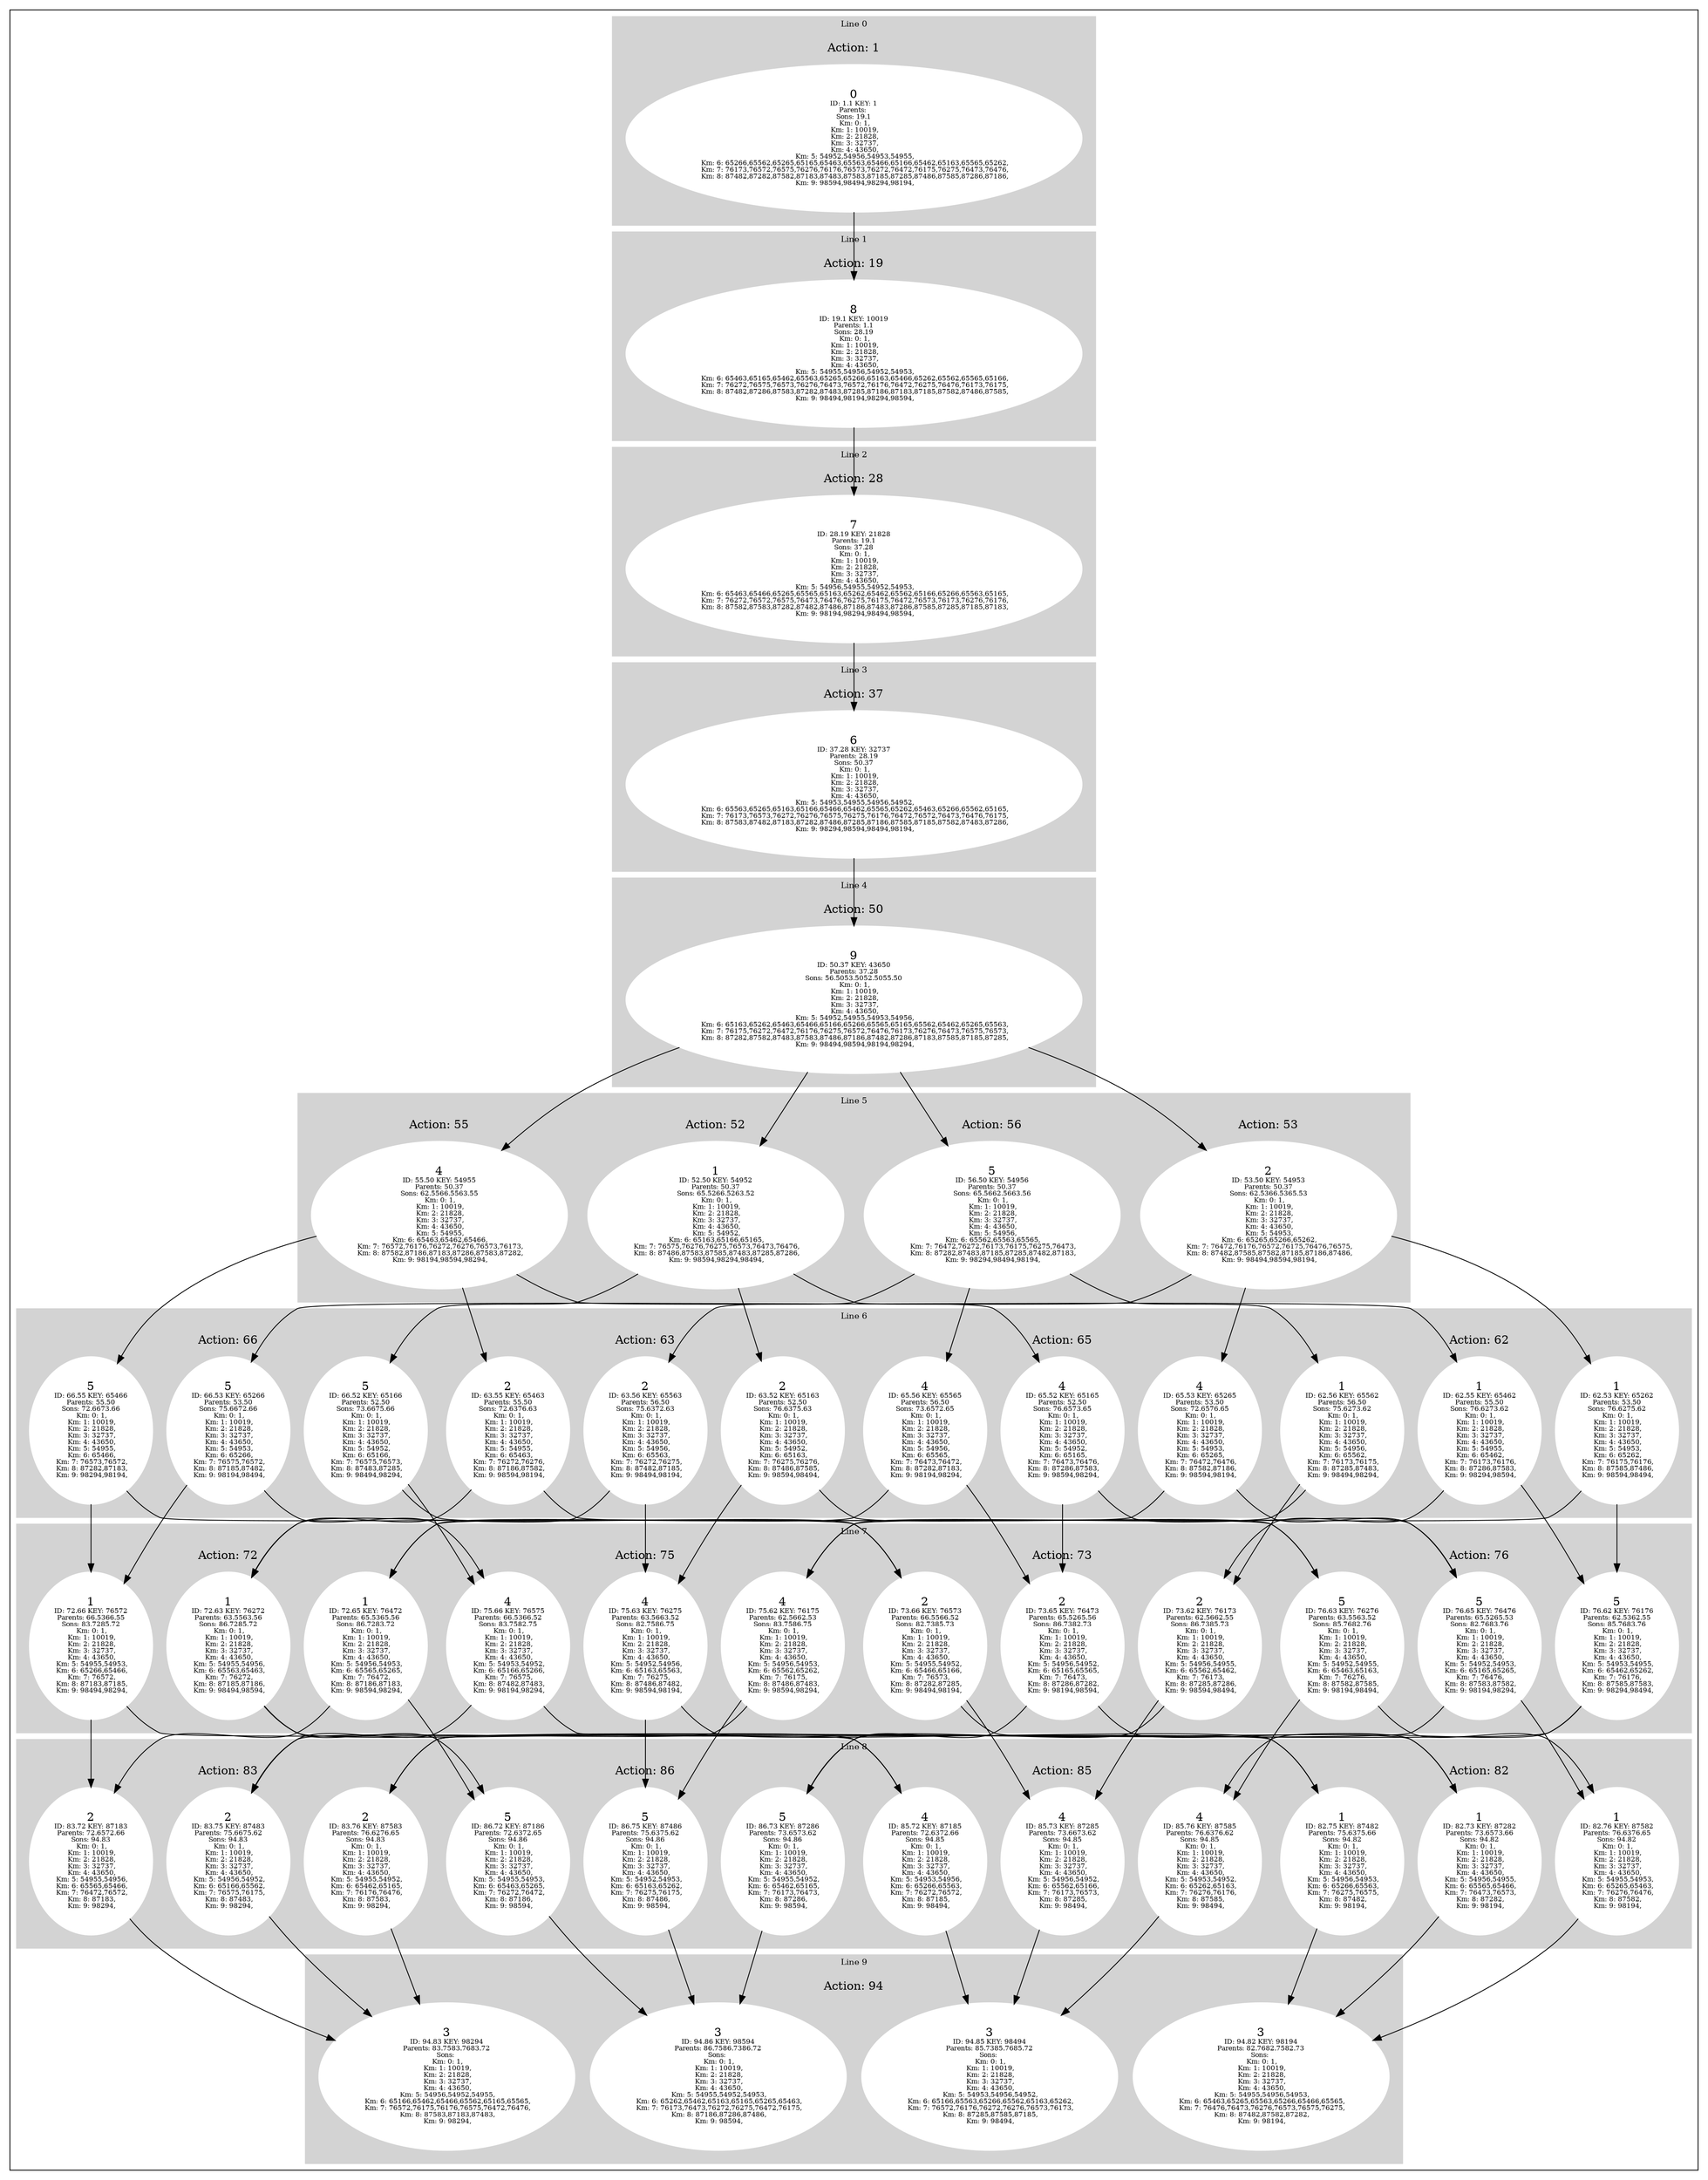 digraph G {
subgraph cluster_info {

            subgraph cluster_3 {
            style=filled;
            color=lightgrey;
            node [style=filled,color=white];
            subgraph cluster_act_37 {
label = "Action: 37" 
step_37_28 [label=<6<BR /><FONT POINT-SIZE="8">ID: 37.28 KEY: 32737</FONT><BR /><FONT POINT-SIZE="8">Parents: 28.19</FONT><BR /><FONT POINT-SIZE="8">Sons: 50.37</FONT><BR /><FONT POINT-SIZE="8"> Km: 0: 1,</FONT><BR /><FONT POINT-SIZE="8"> Km: 1: 10019,</FONT><BR /><FONT POINT-SIZE="8"> Km: 2: 21828,</FONT><BR /><FONT POINT-SIZE="8"> Km: 3: 32737,</FONT><BR /><FONT POINT-SIZE="8"> Km: 4: 43650,</FONT><BR /><FONT POINT-SIZE="8"> Km: 5: 54953,54955,54956,54952,</FONT><BR /><FONT POINT-SIZE="8"> Km: 6: 65563,65265,65163,65166,65466,65462,65565,65262,65463,65266,65562,65165,</FONT><BR /><FONT POINT-SIZE="8"> Km: 7: 76173,76573,76272,76276,76575,76275,76176,76472,76572,76473,76476,76175,</FONT><BR /><FONT POINT-SIZE="8"> Km: 8: 87583,87482,87183,87282,87486,87285,87186,87585,87185,87582,87483,87286,</FONT><BR /><FONT POINT-SIZE="8"> Km: 9: 98294,98594,98494,98194,</FONT>>]
}

            fontsize="10"
            label = "Line 3";
            }
            subgraph cluster_7 {
            style=filled;
            color=lightgrey;
            node [style=filled,color=white];
            subgraph cluster_act_76 {
label = "Action: 76" 
step_76_63 [label=<5<BR /><FONT POINT-SIZE="8">ID: 76.63 KEY: 76276</FONT><BR /><FONT POINT-SIZE="8">Parents: 63.5563.52</FONT><BR /><FONT POINT-SIZE="8">Sons: 85.7682.76</FONT><BR /><FONT POINT-SIZE="8"> Km: 0: 1,</FONT><BR /><FONT POINT-SIZE="8"> Km: 1: 10019,</FONT><BR /><FONT POINT-SIZE="8"> Km: 2: 21828,</FONT><BR /><FONT POINT-SIZE="8"> Km: 3: 32737,</FONT><BR /><FONT POINT-SIZE="8"> Km: 4: 43650,</FONT><BR /><FONT POINT-SIZE="8"> Km: 5: 54952,54955,</FONT><BR /><FONT POINT-SIZE="8"> Km: 6: 65463,65163,</FONT><BR /><FONT POINT-SIZE="8"> Km: 7: 76276,</FONT><BR /><FONT POINT-SIZE="8"> Km: 8: 87582,87585,</FONT><BR /><FONT POINT-SIZE="8"> Km: 9: 98194,98494,</FONT>>]
step_76_62 [label=<5<BR /><FONT POINT-SIZE="8">ID: 76.62 KEY: 76176</FONT><BR /><FONT POINT-SIZE="8">Parents: 62.5362.55</FONT><BR /><FONT POINT-SIZE="8">Sons: 85.7683.76</FONT><BR /><FONT POINT-SIZE="8"> Km: 0: 1,</FONT><BR /><FONT POINT-SIZE="8"> Km: 1: 10019,</FONT><BR /><FONT POINT-SIZE="8"> Km: 2: 21828,</FONT><BR /><FONT POINT-SIZE="8"> Km: 3: 32737,</FONT><BR /><FONT POINT-SIZE="8"> Km: 4: 43650,</FONT><BR /><FONT POINT-SIZE="8"> Km: 5: 54953,54955,</FONT><BR /><FONT POINT-SIZE="8"> Km: 6: 65462,65262,</FONT><BR /><FONT POINT-SIZE="8"> Km: 7: 76176,</FONT><BR /><FONT POINT-SIZE="8"> Km: 8: 87585,87583,</FONT><BR /><FONT POINT-SIZE="8"> Km: 9: 98294,98494,</FONT>>]
step_76_65 [label=<5<BR /><FONT POINT-SIZE="8">ID: 76.65 KEY: 76476</FONT><BR /><FONT POINT-SIZE="8">Parents: 65.5265.53</FONT><BR /><FONT POINT-SIZE="8">Sons: 82.7683.76</FONT><BR /><FONT POINT-SIZE="8"> Km: 0: 1,</FONT><BR /><FONT POINT-SIZE="8"> Km: 1: 10019,</FONT><BR /><FONT POINT-SIZE="8"> Km: 2: 21828,</FONT><BR /><FONT POINT-SIZE="8"> Km: 3: 32737,</FONT><BR /><FONT POINT-SIZE="8"> Km: 4: 43650,</FONT><BR /><FONT POINT-SIZE="8"> Km: 5: 54952,54953,</FONT><BR /><FONT POINT-SIZE="8"> Km: 6: 65165,65265,</FONT><BR /><FONT POINT-SIZE="8"> Km: 7: 76476,</FONT><BR /><FONT POINT-SIZE="8"> Km: 8: 87583,87582,</FONT><BR /><FONT POINT-SIZE="8"> Km: 9: 98194,98294,</FONT>>]
}
subgraph cluster_act_73 {
label = "Action: 73" 
step_73_66 [label=<2<BR /><FONT POINT-SIZE="8">ID: 73.66 KEY: 76573</FONT><BR /><FONT POINT-SIZE="8">Parents: 66.5566.52</FONT><BR /><FONT POINT-SIZE="8">Sons: 82.7385.73</FONT><BR /><FONT POINT-SIZE="8"> Km: 0: 1,</FONT><BR /><FONT POINT-SIZE="8"> Km: 1: 10019,</FONT><BR /><FONT POINT-SIZE="8"> Km: 2: 21828,</FONT><BR /><FONT POINT-SIZE="8"> Km: 3: 32737,</FONT><BR /><FONT POINT-SIZE="8"> Km: 4: 43650,</FONT><BR /><FONT POINT-SIZE="8"> Km: 5: 54955,54952,</FONT><BR /><FONT POINT-SIZE="8"> Km: 6: 65466,65166,</FONT><BR /><FONT POINT-SIZE="8"> Km: 7: 76573,</FONT><BR /><FONT POINT-SIZE="8"> Km: 8: 87282,87285,</FONT><BR /><FONT POINT-SIZE="8"> Km: 9: 98494,98194,</FONT>>]
step_73_62 [label=<2<BR /><FONT POINT-SIZE="8">ID: 73.62 KEY: 76173</FONT><BR /><FONT POINT-SIZE="8">Parents: 62.5662.55</FONT><BR /><FONT POINT-SIZE="8">Sons: 86.7385.73</FONT><BR /><FONT POINT-SIZE="8"> Km: 0: 1,</FONT><BR /><FONT POINT-SIZE="8"> Km: 1: 10019,</FONT><BR /><FONT POINT-SIZE="8"> Km: 2: 21828,</FONT><BR /><FONT POINT-SIZE="8"> Km: 3: 32737,</FONT><BR /><FONT POINT-SIZE="8"> Km: 4: 43650,</FONT><BR /><FONT POINT-SIZE="8"> Km: 5: 54956,54955,</FONT><BR /><FONT POINT-SIZE="8"> Km: 6: 65562,65462,</FONT><BR /><FONT POINT-SIZE="8"> Km: 7: 76173,</FONT><BR /><FONT POINT-SIZE="8"> Km: 8: 87285,87286,</FONT><BR /><FONT POINT-SIZE="8"> Km: 9: 98594,98494,</FONT>>]
step_73_65 [label=<2<BR /><FONT POINT-SIZE="8">ID: 73.65 KEY: 76473</FONT><BR /><FONT POINT-SIZE="8">Parents: 65.5265.56</FONT><BR /><FONT POINT-SIZE="8">Sons: 86.7382.73</FONT><BR /><FONT POINT-SIZE="8"> Km: 0: 1,</FONT><BR /><FONT POINT-SIZE="8"> Km: 1: 10019,</FONT><BR /><FONT POINT-SIZE="8"> Km: 2: 21828,</FONT><BR /><FONT POINT-SIZE="8"> Km: 3: 32737,</FONT><BR /><FONT POINT-SIZE="8"> Km: 4: 43650,</FONT><BR /><FONT POINT-SIZE="8"> Km: 5: 54956,54952,</FONT><BR /><FONT POINT-SIZE="8"> Km: 6: 65165,65565,</FONT><BR /><FONT POINT-SIZE="8"> Km: 7: 76473,</FONT><BR /><FONT POINT-SIZE="8"> Km: 8: 87286,87282,</FONT><BR /><FONT POINT-SIZE="8"> Km: 9: 98194,98594,</FONT>>]
}
subgraph cluster_act_75 {
label = "Action: 75" 
step_75_63 [label=<4<BR /><FONT POINT-SIZE="8">ID: 75.63 KEY: 76275</FONT><BR /><FONT POINT-SIZE="8">Parents: 63.5663.52</FONT><BR /><FONT POINT-SIZE="8">Sons: 82.7586.75</FONT><BR /><FONT POINT-SIZE="8"> Km: 0: 1,</FONT><BR /><FONT POINT-SIZE="8"> Km: 1: 10019,</FONT><BR /><FONT POINT-SIZE="8"> Km: 2: 21828,</FONT><BR /><FONT POINT-SIZE="8"> Km: 3: 32737,</FONT><BR /><FONT POINT-SIZE="8"> Km: 4: 43650,</FONT><BR /><FONT POINT-SIZE="8"> Km: 5: 54952,54956,</FONT><BR /><FONT POINT-SIZE="8"> Km: 6: 65163,65563,</FONT><BR /><FONT POINT-SIZE="8"> Km: 7: 76275,</FONT><BR /><FONT POINT-SIZE="8"> Km: 8: 87486,87482,</FONT><BR /><FONT POINT-SIZE="8"> Km: 9: 98594,98194,</FONT>>]
step_75_62 [label=<4<BR /><FONT POINT-SIZE="8">ID: 75.62 KEY: 76175</FONT><BR /><FONT POINT-SIZE="8">Parents: 62.5662.53</FONT><BR /><FONT POINT-SIZE="8">Sons: 83.7586.75</FONT><BR /><FONT POINT-SIZE="8"> Km: 0: 1,</FONT><BR /><FONT POINT-SIZE="8"> Km: 1: 10019,</FONT><BR /><FONT POINT-SIZE="8"> Km: 2: 21828,</FONT><BR /><FONT POINT-SIZE="8"> Km: 3: 32737,</FONT><BR /><FONT POINT-SIZE="8"> Km: 4: 43650,</FONT><BR /><FONT POINT-SIZE="8"> Km: 5: 54956,54953,</FONT><BR /><FONT POINT-SIZE="8"> Km: 6: 65562,65262,</FONT><BR /><FONT POINT-SIZE="8"> Km: 7: 76175,</FONT><BR /><FONT POINT-SIZE="8"> Km: 8: 87486,87483,</FONT><BR /><FONT POINT-SIZE="8"> Km: 9: 98594,98294,</FONT>>]
step_75_66 [label=<4<BR /><FONT POINT-SIZE="8">ID: 75.66 KEY: 76575</FONT><BR /><FONT POINT-SIZE="8">Parents: 66.5366.52</FONT><BR /><FONT POINT-SIZE="8">Sons: 83.7582.75</FONT><BR /><FONT POINT-SIZE="8"> Km: 0: 1,</FONT><BR /><FONT POINT-SIZE="8"> Km: 1: 10019,</FONT><BR /><FONT POINT-SIZE="8"> Km: 2: 21828,</FONT><BR /><FONT POINT-SIZE="8"> Km: 3: 32737,</FONT><BR /><FONT POINT-SIZE="8"> Km: 4: 43650,</FONT><BR /><FONT POINT-SIZE="8"> Km: 5: 54953,54952,</FONT><BR /><FONT POINT-SIZE="8"> Km: 6: 65166,65266,</FONT><BR /><FONT POINT-SIZE="8"> Km: 7: 76575,</FONT><BR /><FONT POINT-SIZE="8"> Km: 8: 87482,87483,</FONT><BR /><FONT POINT-SIZE="8"> Km: 9: 98194,98294,</FONT>>]
}
subgraph cluster_act_76 {
label = "Action: 76" 
step_76_63 [label=<5<BR /><FONT POINT-SIZE="8">ID: 76.63 KEY: 76276</FONT><BR /><FONT POINT-SIZE="8">Parents: 63.5563.52</FONT><BR /><FONT POINT-SIZE="8">Sons: 85.7682.76</FONT><BR /><FONT POINT-SIZE="8"> Km: 0: 1,</FONT><BR /><FONT POINT-SIZE="8"> Km: 1: 10019,</FONT><BR /><FONT POINT-SIZE="8"> Km: 2: 21828,</FONT><BR /><FONT POINT-SIZE="8"> Km: 3: 32737,</FONT><BR /><FONT POINT-SIZE="8"> Km: 4: 43650,</FONT><BR /><FONT POINT-SIZE="8"> Km: 5: 54952,54955,</FONT><BR /><FONT POINT-SIZE="8"> Km: 6: 65463,65163,</FONT><BR /><FONT POINT-SIZE="8"> Km: 7: 76276,</FONT><BR /><FONT POINT-SIZE="8"> Km: 8: 87582,87585,</FONT><BR /><FONT POINT-SIZE="8"> Km: 9: 98194,98494,</FONT>>]
step_76_62 [label=<5<BR /><FONT POINT-SIZE="8">ID: 76.62 KEY: 76176</FONT><BR /><FONT POINT-SIZE="8">Parents: 62.5362.55</FONT><BR /><FONT POINT-SIZE="8">Sons: 85.7683.76</FONT><BR /><FONT POINT-SIZE="8"> Km: 0: 1,</FONT><BR /><FONT POINT-SIZE="8"> Km: 1: 10019,</FONT><BR /><FONT POINT-SIZE="8"> Km: 2: 21828,</FONT><BR /><FONT POINT-SIZE="8"> Km: 3: 32737,</FONT><BR /><FONT POINT-SIZE="8"> Km: 4: 43650,</FONT><BR /><FONT POINT-SIZE="8"> Km: 5: 54953,54955,</FONT><BR /><FONT POINT-SIZE="8"> Km: 6: 65462,65262,</FONT><BR /><FONT POINT-SIZE="8"> Km: 7: 76176,</FONT><BR /><FONT POINT-SIZE="8"> Km: 8: 87585,87583,</FONT><BR /><FONT POINT-SIZE="8"> Km: 9: 98294,98494,</FONT>>]
step_76_65 [label=<5<BR /><FONT POINT-SIZE="8">ID: 76.65 KEY: 76476</FONT><BR /><FONT POINT-SIZE="8">Parents: 65.5265.53</FONT><BR /><FONT POINT-SIZE="8">Sons: 82.7683.76</FONT><BR /><FONT POINT-SIZE="8"> Km: 0: 1,</FONT><BR /><FONT POINT-SIZE="8"> Km: 1: 10019,</FONT><BR /><FONT POINT-SIZE="8"> Km: 2: 21828,</FONT><BR /><FONT POINT-SIZE="8"> Km: 3: 32737,</FONT><BR /><FONT POINT-SIZE="8"> Km: 4: 43650,</FONT><BR /><FONT POINT-SIZE="8"> Km: 5: 54952,54953,</FONT><BR /><FONT POINT-SIZE="8"> Km: 6: 65165,65265,</FONT><BR /><FONT POINT-SIZE="8"> Km: 7: 76476,</FONT><BR /><FONT POINT-SIZE="8"> Km: 8: 87583,87582,</FONT><BR /><FONT POINT-SIZE="8"> Km: 9: 98194,98294,</FONT>>]
}
subgraph cluster_act_72 {
label = "Action: 72" 
step_72_63 [label=<1<BR /><FONT POINT-SIZE="8">ID: 72.63 KEY: 76272</FONT><BR /><FONT POINT-SIZE="8">Parents: 63.5563.56</FONT><BR /><FONT POINT-SIZE="8">Sons: 86.7285.72</FONT><BR /><FONT POINT-SIZE="8"> Km: 0: 1,</FONT><BR /><FONT POINT-SIZE="8"> Km: 1: 10019,</FONT><BR /><FONT POINT-SIZE="8"> Km: 2: 21828,</FONT><BR /><FONT POINT-SIZE="8"> Km: 3: 32737,</FONT><BR /><FONT POINT-SIZE="8"> Km: 4: 43650,</FONT><BR /><FONT POINT-SIZE="8"> Km: 5: 54955,54956,</FONT><BR /><FONT POINT-SIZE="8"> Km: 6: 65563,65463,</FONT><BR /><FONT POINT-SIZE="8"> Km: 7: 76272,</FONT><BR /><FONT POINT-SIZE="8"> Km: 8: 87185,87186,</FONT><BR /><FONT POINT-SIZE="8"> Km: 9: 98494,98594,</FONT>>]
step_72_66 [label=<1<BR /><FONT POINT-SIZE="8">ID: 72.66 KEY: 76572</FONT><BR /><FONT POINT-SIZE="8">Parents: 66.5366.55</FONT><BR /><FONT POINT-SIZE="8">Sons: 83.7285.72</FONT><BR /><FONT POINT-SIZE="8"> Km: 0: 1,</FONT><BR /><FONT POINT-SIZE="8"> Km: 1: 10019,</FONT><BR /><FONT POINT-SIZE="8"> Km: 2: 21828,</FONT><BR /><FONT POINT-SIZE="8"> Km: 3: 32737,</FONT><BR /><FONT POINT-SIZE="8"> Km: 4: 43650,</FONT><BR /><FONT POINT-SIZE="8"> Km: 5: 54955,54953,</FONT><BR /><FONT POINT-SIZE="8"> Km: 6: 65266,65466,</FONT><BR /><FONT POINT-SIZE="8"> Km: 7: 76572,</FONT><BR /><FONT POINT-SIZE="8"> Km: 8: 87183,87185,</FONT><BR /><FONT POINT-SIZE="8"> Km: 9: 98494,98294,</FONT>>]
step_72_65 [label=<1<BR /><FONT POINT-SIZE="8">ID: 72.65 KEY: 76472</FONT><BR /><FONT POINT-SIZE="8">Parents: 65.5365.56</FONT><BR /><FONT POINT-SIZE="8">Sons: 86.7283.72</FONT><BR /><FONT POINT-SIZE="8"> Km: 0: 1,</FONT><BR /><FONT POINT-SIZE="8"> Km: 1: 10019,</FONT><BR /><FONT POINT-SIZE="8"> Km: 2: 21828,</FONT><BR /><FONT POINT-SIZE="8"> Km: 3: 32737,</FONT><BR /><FONT POINT-SIZE="8"> Km: 4: 43650,</FONT><BR /><FONT POINT-SIZE="8"> Km: 5: 54956,54953,</FONT><BR /><FONT POINT-SIZE="8"> Km: 6: 65565,65265,</FONT><BR /><FONT POINT-SIZE="8"> Km: 7: 76472,</FONT><BR /><FONT POINT-SIZE="8"> Km: 8: 87186,87183,</FONT><BR /><FONT POINT-SIZE="8"> Km: 9: 98594,98294,</FONT>>]
}
subgraph cluster_act_73 {
label = "Action: 73" 
step_73_66 [label=<2<BR /><FONT POINT-SIZE="8">ID: 73.66 KEY: 76573</FONT><BR /><FONT POINT-SIZE="8">Parents: 66.5566.52</FONT><BR /><FONT POINT-SIZE="8">Sons: 82.7385.73</FONT><BR /><FONT POINT-SIZE="8"> Km: 0: 1,</FONT><BR /><FONT POINT-SIZE="8"> Km: 1: 10019,</FONT><BR /><FONT POINT-SIZE="8"> Km: 2: 21828,</FONT><BR /><FONT POINT-SIZE="8"> Km: 3: 32737,</FONT><BR /><FONT POINT-SIZE="8"> Km: 4: 43650,</FONT><BR /><FONT POINT-SIZE="8"> Km: 5: 54955,54952,</FONT><BR /><FONT POINT-SIZE="8"> Km: 6: 65466,65166,</FONT><BR /><FONT POINT-SIZE="8"> Km: 7: 76573,</FONT><BR /><FONT POINT-SIZE="8"> Km: 8: 87282,87285,</FONT><BR /><FONT POINT-SIZE="8"> Km: 9: 98494,98194,</FONT>>]
step_73_62 [label=<2<BR /><FONT POINT-SIZE="8">ID: 73.62 KEY: 76173</FONT><BR /><FONT POINT-SIZE="8">Parents: 62.5662.55</FONT><BR /><FONT POINT-SIZE="8">Sons: 86.7385.73</FONT><BR /><FONT POINT-SIZE="8"> Km: 0: 1,</FONT><BR /><FONT POINT-SIZE="8"> Km: 1: 10019,</FONT><BR /><FONT POINT-SIZE="8"> Km: 2: 21828,</FONT><BR /><FONT POINT-SIZE="8"> Km: 3: 32737,</FONT><BR /><FONT POINT-SIZE="8"> Km: 4: 43650,</FONT><BR /><FONT POINT-SIZE="8"> Km: 5: 54956,54955,</FONT><BR /><FONT POINT-SIZE="8"> Km: 6: 65562,65462,</FONT><BR /><FONT POINT-SIZE="8"> Km: 7: 76173,</FONT><BR /><FONT POINT-SIZE="8"> Km: 8: 87285,87286,</FONT><BR /><FONT POINT-SIZE="8"> Km: 9: 98594,98494,</FONT>>]
step_73_65 [label=<2<BR /><FONT POINT-SIZE="8">ID: 73.65 KEY: 76473</FONT><BR /><FONT POINT-SIZE="8">Parents: 65.5265.56</FONT><BR /><FONT POINT-SIZE="8">Sons: 86.7382.73</FONT><BR /><FONT POINT-SIZE="8"> Km: 0: 1,</FONT><BR /><FONT POINT-SIZE="8"> Km: 1: 10019,</FONT><BR /><FONT POINT-SIZE="8"> Km: 2: 21828,</FONT><BR /><FONT POINT-SIZE="8"> Km: 3: 32737,</FONT><BR /><FONT POINT-SIZE="8"> Km: 4: 43650,</FONT><BR /><FONT POINT-SIZE="8"> Km: 5: 54956,54952,</FONT><BR /><FONT POINT-SIZE="8"> Km: 6: 65165,65565,</FONT><BR /><FONT POINT-SIZE="8"> Km: 7: 76473,</FONT><BR /><FONT POINT-SIZE="8"> Km: 8: 87286,87282,</FONT><BR /><FONT POINT-SIZE="8"> Km: 9: 98194,98594,</FONT>>]
}
subgraph cluster_act_73 {
label = "Action: 73" 
step_73_66 [label=<2<BR /><FONT POINT-SIZE="8">ID: 73.66 KEY: 76573</FONT><BR /><FONT POINT-SIZE="8">Parents: 66.5566.52</FONT><BR /><FONT POINT-SIZE="8">Sons: 82.7385.73</FONT><BR /><FONT POINT-SIZE="8"> Km: 0: 1,</FONT><BR /><FONT POINT-SIZE="8"> Km: 1: 10019,</FONT><BR /><FONT POINT-SIZE="8"> Km: 2: 21828,</FONT><BR /><FONT POINT-SIZE="8"> Km: 3: 32737,</FONT><BR /><FONT POINT-SIZE="8"> Km: 4: 43650,</FONT><BR /><FONT POINT-SIZE="8"> Km: 5: 54955,54952,</FONT><BR /><FONT POINT-SIZE="8"> Km: 6: 65466,65166,</FONT><BR /><FONT POINT-SIZE="8"> Km: 7: 76573,</FONT><BR /><FONT POINT-SIZE="8"> Km: 8: 87282,87285,</FONT><BR /><FONT POINT-SIZE="8"> Km: 9: 98494,98194,</FONT>>]
step_73_62 [label=<2<BR /><FONT POINT-SIZE="8">ID: 73.62 KEY: 76173</FONT><BR /><FONT POINT-SIZE="8">Parents: 62.5662.55</FONT><BR /><FONT POINT-SIZE="8">Sons: 86.7385.73</FONT><BR /><FONT POINT-SIZE="8"> Km: 0: 1,</FONT><BR /><FONT POINT-SIZE="8"> Km: 1: 10019,</FONT><BR /><FONT POINT-SIZE="8"> Km: 2: 21828,</FONT><BR /><FONT POINT-SIZE="8"> Km: 3: 32737,</FONT><BR /><FONT POINT-SIZE="8"> Km: 4: 43650,</FONT><BR /><FONT POINT-SIZE="8"> Km: 5: 54956,54955,</FONT><BR /><FONT POINT-SIZE="8"> Km: 6: 65562,65462,</FONT><BR /><FONT POINT-SIZE="8"> Km: 7: 76173,</FONT><BR /><FONT POINT-SIZE="8"> Km: 8: 87285,87286,</FONT><BR /><FONT POINT-SIZE="8"> Km: 9: 98594,98494,</FONT>>]
step_73_65 [label=<2<BR /><FONT POINT-SIZE="8">ID: 73.65 KEY: 76473</FONT><BR /><FONT POINT-SIZE="8">Parents: 65.5265.56</FONT><BR /><FONT POINT-SIZE="8">Sons: 86.7382.73</FONT><BR /><FONT POINT-SIZE="8"> Km: 0: 1,</FONT><BR /><FONT POINT-SIZE="8"> Km: 1: 10019,</FONT><BR /><FONT POINT-SIZE="8"> Km: 2: 21828,</FONT><BR /><FONT POINT-SIZE="8"> Km: 3: 32737,</FONT><BR /><FONT POINT-SIZE="8"> Km: 4: 43650,</FONT><BR /><FONT POINT-SIZE="8"> Km: 5: 54956,54952,</FONT><BR /><FONT POINT-SIZE="8"> Km: 6: 65165,65565,</FONT><BR /><FONT POINT-SIZE="8"> Km: 7: 76473,</FONT><BR /><FONT POINT-SIZE="8"> Km: 8: 87286,87282,</FONT><BR /><FONT POINT-SIZE="8"> Km: 9: 98194,98594,</FONT>>]
}
subgraph cluster_act_72 {
label = "Action: 72" 
step_72_63 [label=<1<BR /><FONT POINT-SIZE="8">ID: 72.63 KEY: 76272</FONT><BR /><FONT POINT-SIZE="8">Parents: 63.5563.56</FONT><BR /><FONT POINT-SIZE="8">Sons: 86.7285.72</FONT><BR /><FONT POINT-SIZE="8"> Km: 0: 1,</FONT><BR /><FONT POINT-SIZE="8"> Km: 1: 10019,</FONT><BR /><FONT POINT-SIZE="8"> Km: 2: 21828,</FONT><BR /><FONT POINT-SIZE="8"> Km: 3: 32737,</FONT><BR /><FONT POINT-SIZE="8"> Km: 4: 43650,</FONT><BR /><FONT POINT-SIZE="8"> Km: 5: 54955,54956,</FONT><BR /><FONT POINT-SIZE="8"> Km: 6: 65563,65463,</FONT><BR /><FONT POINT-SIZE="8"> Km: 7: 76272,</FONT><BR /><FONT POINT-SIZE="8"> Km: 8: 87185,87186,</FONT><BR /><FONT POINT-SIZE="8"> Km: 9: 98494,98594,</FONT>>]
step_72_66 [label=<1<BR /><FONT POINT-SIZE="8">ID: 72.66 KEY: 76572</FONT><BR /><FONT POINT-SIZE="8">Parents: 66.5366.55</FONT><BR /><FONT POINT-SIZE="8">Sons: 83.7285.72</FONT><BR /><FONT POINT-SIZE="8"> Km: 0: 1,</FONT><BR /><FONT POINT-SIZE="8"> Km: 1: 10019,</FONT><BR /><FONT POINT-SIZE="8"> Km: 2: 21828,</FONT><BR /><FONT POINT-SIZE="8"> Km: 3: 32737,</FONT><BR /><FONT POINT-SIZE="8"> Km: 4: 43650,</FONT><BR /><FONT POINT-SIZE="8"> Km: 5: 54955,54953,</FONT><BR /><FONT POINT-SIZE="8"> Km: 6: 65266,65466,</FONT><BR /><FONT POINT-SIZE="8"> Km: 7: 76572,</FONT><BR /><FONT POINT-SIZE="8"> Km: 8: 87183,87185,</FONT><BR /><FONT POINT-SIZE="8"> Km: 9: 98494,98294,</FONT>>]
step_72_65 [label=<1<BR /><FONT POINT-SIZE="8">ID: 72.65 KEY: 76472</FONT><BR /><FONT POINT-SIZE="8">Parents: 65.5365.56</FONT><BR /><FONT POINT-SIZE="8">Sons: 86.7283.72</FONT><BR /><FONT POINT-SIZE="8"> Km: 0: 1,</FONT><BR /><FONT POINT-SIZE="8"> Km: 1: 10019,</FONT><BR /><FONT POINT-SIZE="8"> Km: 2: 21828,</FONT><BR /><FONT POINT-SIZE="8"> Km: 3: 32737,</FONT><BR /><FONT POINT-SIZE="8"> Km: 4: 43650,</FONT><BR /><FONT POINT-SIZE="8"> Km: 5: 54956,54953,</FONT><BR /><FONT POINT-SIZE="8"> Km: 6: 65565,65265,</FONT><BR /><FONT POINT-SIZE="8"> Km: 7: 76472,</FONT><BR /><FONT POINT-SIZE="8"> Km: 8: 87186,87183,</FONT><BR /><FONT POINT-SIZE="8"> Km: 9: 98594,98294,</FONT>>]
}
subgraph cluster_act_72 {
label = "Action: 72" 
step_72_63 [label=<1<BR /><FONT POINT-SIZE="8">ID: 72.63 KEY: 76272</FONT><BR /><FONT POINT-SIZE="8">Parents: 63.5563.56</FONT><BR /><FONT POINT-SIZE="8">Sons: 86.7285.72</FONT><BR /><FONT POINT-SIZE="8"> Km: 0: 1,</FONT><BR /><FONT POINT-SIZE="8"> Km: 1: 10019,</FONT><BR /><FONT POINT-SIZE="8"> Km: 2: 21828,</FONT><BR /><FONT POINT-SIZE="8"> Km: 3: 32737,</FONT><BR /><FONT POINT-SIZE="8"> Km: 4: 43650,</FONT><BR /><FONT POINT-SIZE="8"> Km: 5: 54955,54956,</FONT><BR /><FONT POINT-SIZE="8"> Km: 6: 65563,65463,</FONT><BR /><FONT POINT-SIZE="8"> Km: 7: 76272,</FONT><BR /><FONT POINT-SIZE="8"> Km: 8: 87185,87186,</FONT><BR /><FONT POINT-SIZE="8"> Km: 9: 98494,98594,</FONT>>]
step_72_66 [label=<1<BR /><FONT POINT-SIZE="8">ID: 72.66 KEY: 76572</FONT><BR /><FONT POINT-SIZE="8">Parents: 66.5366.55</FONT><BR /><FONT POINT-SIZE="8">Sons: 83.7285.72</FONT><BR /><FONT POINT-SIZE="8"> Km: 0: 1,</FONT><BR /><FONT POINT-SIZE="8"> Km: 1: 10019,</FONT><BR /><FONT POINT-SIZE="8"> Km: 2: 21828,</FONT><BR /><FONT POINT-SIZE="8"> Km: 3: 32737,</FONT><BR /><FONT POINT-SIZE="8"> Km: 4: 43650,</FONT><BR /><FONT POINT-SIZE="8"> Km: 5: 54955,54953,</FONT><BR /><FONT POINT-SIZE="8"> Km: 6: 65266,65466,</FONT><BR /><FONT POINT-SIZE="8"> Km: 7: 76572,</FONT><BR /><FONT POINT-SIZE="8"> Km: 8: 87183,87185,</FONT><BR /><FONT POINT-SIZE="8"> Km: 9: 98494,98294,</FONT>>]
step_72_65 [label=<1<BR /><FONT POINT-SIZE="8">ID: 72.65 KEY: 76472</FONT><BR /><FONT POINT-SIZE="8">Parents: 65.5365.56</FONT><BR /><FONT POINT-SIZE="8">Sons: 86.7283.72</FONT><BR /><FONT POINT-SIZE="8"> Km: 0: 1,</FONT><BR /><FONT POINT-SIZE="8"> Km: 1: 10019,</FONT><BR /><FONT POINT-SIZE="8"> Km: 2: 21828,</FONT><BR /><FONT POINT-SIZE="8"> Km: 3: 32737,</FONT><BR /><FONT POINT-SIZE="8"> Km: 4: 43650,</FONT><BR /><FONT POINT-SIZE="8"> Km: 5: 54956,54953,</FONT><BR /><FONT POINT-SIZE="8"> Km: 6: 65565,65265,</FONT><BR /><FONT POINT-SIZE="8"> Km: 7: 76472,</FONT><BR /><FONT POINT-SIZE="8"> Km: 8: 87186,87183,</FONT><BR /><FONT POINT-SIZE="8"> Km: 9: 98594,98294,</FONT>>]
}
subgraph cluster_act_76 {
label = "Action: 76" 
step_76_63 [label=<5<BR /><FONT POINT-SIZE="8">ID: 76.63 KEY: 76276</FONT><BR /><FONT POINT-SIZE="8">Parents: 63.5563.52</FONT><BR /><FONT POINT-SIZE="8">Sons: 85.7682.76</FONT><BR /><FONT POINT-SIZE="8"> Km: 0: 1,</FONT><BR /><FONT POINT-SIZE="8"> Km: 1: 10019,</FONT><BR /><FONT POINT-SIZE="8"> Km: 2: 21828,</FONT><BR /><FONT POINT-SIZE="8"> Km: 3: 32737,</FONT><BR /><FONT POINT-SIZE="8"> Km: 4: 43650,</FONT><BR /><FONT POINT-SIZE="8"> Km: 5: 54952,54955,</FONT><BR /><FONT POINT-SIZE="8"> Km: 6: 65463,65163,</FONT><BR /><FONT POINT-SIZE="8"> Km: 7: 76276,</FONT><BR /><FONT POINT-SIZE="8"> Km: 8: 87582,87585,</FONT><BR /><FONT POINT-SIZE="8"> Km: 9: 98194,98494,</FONT>>]
step_76_62 [label=<5<BR /><FONT POINT-SIZE="8">ID: 76.62 KEY: 76176</FONT><BR /><FONT POINT-SIZE="8">Parents: 62.5362.55</FONT><BR /><FONT POINT-SIZE="8">Sons: 85.7683.76</FONT><BR /><FONT POINT-SIZE="8"> Km: 0: 1,</FONT><BR /><FONT POINT-SIZE="8"> Km: 1: 10019,</FONT><BR /><FONT POINT-SIZE="8"> Km: 2: 21828,</FONT><BR /><FONT POINT-SIZE="8"> Km: 3: 32737,</FONT><BR /><FONT POINT-SIZE="8"> Km: 4: 43650,</FONT><BR /><FONT POINT-SIZE="8"> Km: 5: 54953,54955,</FONT><BR /><FONT POINT-SIZE="8"> Km: 6: 65462,65262,</FONT><BR /><FONT POINT-SIZE="8"> Km: 7: 76176,</FONT><BR /><FONT POINT-SIZE="8"> Km: 8: 87585,87583,</FONT><BR /><FONT POINT-SIZE="8"> Km: 9: 98294,98494,</FONT>>]
step_76_65 [label=<5<BR /><FONT POINT-SIZE="8">ID: 76.65 KEY: 76476</FONT><BR /><FONT POINT-SIZE="8">Parents: 65.5265.53</FONT><BR /><FONT POINT-SIZE="8">Sons: 82.7683.76</FONT><BR /><FONT POINT-SIZE="8"> Km: 0: 1,</FONT><BR /><FONT POINT-SIZE="8"> Km: 1: 10019,</FONT><BR /><FONT POINT-SIZE="8"> Km: 2: 21828,</FONT><BR /><FONT POINT-SIZE="8"> Km: 3: 32737,</FONT><BR /><FONT POINT-SIZE="8"> Km: 4: 43650,</FONT><BR /><FONT POINT-SIZE="8"> Km: 5: 54952,54953,</FONT><BR /><FONT POINT-SIZE="8"> Km: 6: 65165,65265,</FONT><BR /><FONT POINT-SIZE="8"> Km: 7: 76476,</FONT><BR /><FONT POINT-SIZE="8"> Km: 8: 87583,87582,</FONT><BR /><FONT POINT-SIZE="8"> Km: 9: 98194,98294,</FONT>>]
}
subgraph cluster_act_75 {
label = "Action: 75" 
step_75_63 [label=<4<BR /><FONT POINT-SIZE="8">ID: 75.63 KEY: 76275</FONT><BR /><FONT POINT-SIZE="8">Parents: 63.5663.52</FONT><BR /><FONT POINT-SIZE="8">Sons: 82.7586.75</FONT><BR /><FONT POINT-SIZE="8"> Km: 0: 1,</FONT><BR /><FONT POINT-SIZE="8"> Km: 1: 10019,</FONT><BR /><FONT POINT-SIZE="8"> Km: 2: 21828,</FONT><BR /><FONT POINT-SIZE="8"> Km: 3: 32737,</FONT><BR /><FONT POINT-SIZE="8"> Km: 4: 43650,</FONT><BR /><FONT POINT-SIZE="8"> Km: 5: 54952,54956,</FONT><BR /><FONT POINT-SIZE="8"> Km: 6: 65163,65563,</FONT><BR /><FONT POINT-SIZE="8"> Km: 7: 76275,</FONT><BR /><FONT POINT-SIZE="8"> Km: 8: 87486,87482,</FONT><BR /><FONT POINT-SIZE="8"> Km: 9: 98594,98194,</FONT>>]
step_75_62 [label=<4<BR /><FONT POINT-SIZE="8">ID: 75.62 KEY: 76175</FONT><BR /><FONT POINT-SIZE="8">Parents: 62.5662.53</FONT><BR /><FONT POINT-SIZE="8">Sons: 83.7586.75</FONT><BR /><FONT POINT-SIZE="8"> Km: 0: 1,</FONT><BR /><FONT POINT-SIZE="8"> Km: 1: 10019,</FONT><BR /><FONT POINT-SIZE="8"> Km: 2: 21828,</FONT><BR /><FONT POINT-SIZE="8"> Km: 3: 32737,</FONT><BR /><FONT POINT-SIZE="8"> Km: 4: 43650,</FONT><BR /><FONT POINT-SIZE="8"> Km: 5: 54956,54953,</FONT><BR /><FONT POINT-SIZE="8"> Km: 6: 65562,65262,</FONT><BR /><FONT POINT-SIZE="8"> Km: 7: 76175,</FONT><BR /><FONT POINT-SIZE="8"> Km: 8: 87486,87483,</FONT><BR /><FONT POINT-SIZE="8"> Km: 9: 98594,98294,</FONT>>]
step_75_66 [label=<4<BR /><FONT POINT-SIZE="8">ID: 75.66 KEY: 76575</FONT><BR /><FONT POINT-SIZE="8">Parents: 66.5366.52</FONT><BR /><FONT POINT-SIZE="8">Sons: 83.7582.75</FONT><BR /><FONT POINT-SIZE="8"> Km: 0: 1,</FONT><BR /><FONT POINT-SIZE="8"> Km: 1: 10019,</FONT><BR /><FONT POINT-SIZE="8"> Km: 2: 21828,</FONT><BR /><FONT POINT-SIZE="8"> Km: 3: 32737,</FONT><BR /><FONT POINT-SIZE="8"> Km: 4: 43650,</FONT><BR /><FONT POINT-SIZE="8"> Km: 5: 54953,54952,</FONT><BR /><FONT POINT-SIZE="8"> Km: 6: 65166,65266,</FONT><BR /><FONT POINT-SIZE="8"> Km: 7: 76575,</FONT><BR /><FONT POINT-SIZE="8"> Km: 8: 87482,87483,</FONT><BR /><FONT POINT-SIZE="8"> Km: 9: 98194,98294,</FONT>>]
}
subgraph cluster_act_75 {
label = "Action: 75" 
step_75_63 [label=<4<BR /><FONT POINT-SIZE="8">ID: 75.63 KEY: 76275</FONT><BR /><FONT POINT-SIZE="8">Parents: 63.5663.52</FONT><BR /><FONT POINT-SIZE="8">Sons: 82.7586.75</FONT><BR /><FONT POINT-SIZE="8"> Km: 0: 1,</FONT><BR /><FONT POINT-SIZE="8"> Km: 1: 10019,</FONT><BR /><FONT POINT-SIZE="8"> Km: 2: 21828,</FONT><BR /><FONT POINT-SIZE="8"> Km: 3: 32737,</FONT><BR /><FONT POINT-SIZE="8"> Km: 4: 43650,</FONT><BR /><FONT POINT-SIZE="8"> Km: 5: 54952,54956,</FONT><BR /><FONT POINT-SIZE="8"> Km: 6: 65163,65563,</FONT><BR /><FONT POINT-SIZE="8"> Km: 7: 76275,</FONT><BR /><FONT POINT-SIZE="8"> Km: 8: 87486,87482,</FONT><BR /><FONT POINT-SIZE="8"> Km: 9: 98594,98194,</FONT>>]
step_75_62 [label=<4<BR /><FONT POINT-SIZE="8">ID: 75.62 KEY: 76175</FONT><BR /><FONT POINT-SIZE="8">Parents: 62.5662.53</FONT><BR /><FONT POINT-SIZE="8">Sons: 83.7586.75</FONT><BR /><FONT POINT-SIZE="8"> Km: 0: 1,</FONT><BR /><FONT POINT-SIZE="8"> Km: 1: 10019,</FONT><BR /><FONT POINT-SIZE="8"> Km: 2: 21828,</FONT><BR /><FONT POINT-SIZE="8"> Km: 3: 32737,</FONT><BR /><FONT POINT-SIZE="8"> Km: 4: 43650,</FONT><BR /><FONT POINT-SIZE="8"> Km: 5: 54956,54953,</FONT><BR /><FONT POINT-SIZE="8"> Km: 6: 65562,65262,</FONT><BR /><FONT POINT-SIZE="8"> Km: 7: 76175,</FONT><BR /><FONT POINT-SIZE="8"> Km: 8: 87486,87483,</FONT><BR /><FONT POINT-SIZE="8"> Km: 9: 98594,98294,</FONT>>]
step_75_66 [label=<4<BR /><FONT POINT-SIZE="8">ID: 75.66 KEY: 76575</FONT><BR /><FONT POINT-SIZE="8">Parents: 66.5366.52</FONT><BR /><FONT POINT-SIZE="8">Sons: 83.7582.75</FONT><BR /><FONT POINT-SIZE="8"> Km: 0: 1,</FONT><BR /><FONT POINT-SIZE="8"> Km: 1: 10019,</FONT><BR /><FONT POINT-SIZE="8"> Km: 2: 21828,</FONT><BR /><FONT POINT-SIZE="8"> Km: 3: 32737,</FONT><BR /><FONT POINT-SIZE="8"> Km: 4: 43650,</FONT><BR /><FONT POINT-SIZE="8"> Km: 5: 54953,54952,</FONT><BR /><FONT POINT-SIZE="8"> Km: 6: 65166,65266,</FONT><BR /><FONT POINT-SIZE="8"> Km: 7: 76575,</FONT><BR /><FONT POINT-SIZE="8"> Km: 8: 87482,87483,</FONT><BR /><FONT POINT-SIZE="8"> Km: 9: 98194,98294,</FONT>>]
}

            fontsize="10"
            label = "Line 7";
            }
            subgraph cluster_0 {
            style=filled;
            color=lightgrey;
            node [style=filled,color=white];
            subgraph cluster_act_1 {
label = "Action: 1" 
step_1_1 [label=<0<BR /><FONT POINT-SIZE="8">ID: 1.1 KEY: 1</FONT><BR /><FONT POINT-SIZE="8">Parents: </FONT><BR /><FONT POINT-SIZE="8">Sons: 19.1</FONT><BR /><FONT POINT-SIZE="8"> Km: 0: 1,</FONT><BR /><FONT POINT-SIZE="8"> Km: 1: 10019,</FONT><BR /><FONT POINT-SIZE="8"> Km: 2: 21828,</FONT><BR /><FONT POINT-SIZE="8"> Km: 3: 32737,</FONT><BR /><FONT POINT-SIZE="8"> Km: 4: 43650,</FONT><BR /><FONT POINT-SIZE="8"> Km: 5: 54952,54956,54953,54955,</FONT><BR /><FONT POINT-SIZE="8"> Km: 6: 65266,65562,65265,65165,65463,65563,65466,65166,65462,65163,65565,65262,</FONT><BR /><FONT POINT-SIZE="8"> Km: 7: 76173,76572,76575,76276,76176,76573,76272,76472,76175,76275,76473,76476,</FONT><BR /><FONT POINT-SIZE="8"> Km: 8: 87482,87282,87582,87183,87483,87583,87185,87285,87486,87585,87286,87186,</FONT><BR /><FONT POINT-SIZE="8"> Km: 9: 98594,98494,98294,98194,</FONT>>]
}

            fontsize="10"
            label = "Line 0";
            }
            subgraph cluster_4 {
            style=filled;
            color=lightgrey;
            node [style=filled,color=white];
            subgraph cluster_act_50 {
label = "Action: 50" 
step_50_37 [label=<9<BR /><FONT POINT-SIZE="8">ID: 50.37 KEY: 43650</FONT><BR /><FONT POINT-SIZE="8">Parents: 37.28</FONT><BR /><FONT POINT-SIZE="8">Sons: 56.5053.5052.5055.50</FONT><BR /><FONT POINT-SIZE="8"> Km: 0: 1,</FONT><BR /><FONT POINT-SIZE="8"> Km: 1: 10019,</FONT><BR /><FONT POINT-SIZE="8"> Km: 2: 21828,</FONT><BR /><FONT POINT-SIZE="8"> Km: 3: 32737,</FONT><BR /><FONT POINT-SIZE="8"> Km: 4: 43650,</FONT><BR /><FONT POINT-SIZE="8"> Km: 5: 54952,54955,54953,54956,</FONT><BR /><FONT POINT-SIZE="8"> Km: 6: 65163,65262,65463,65466,65166,65266,65565,65165,65562,65462,65265,65563,</FONT><BR /><FONT POINT-SIZE="8"> Km: 7: 76175,76272,76472,76176,76275,76572,76476,76173,76276,76473,76575,76573,</FONT><BR /><FONT POINT-SIZE="8"> Km: 8: 87282,87582,87483,87583,87486,87186,87482,87286,87183,87585,87185,87285,</FONT><BR /><FONT POINT-SIZE="8"> Km: 9: 98494,98594,98194,98294,</FONT>>]
}

            fontsize="10"
            label = "Line 4";
            }
            subgraph cluster_6 {
            style=filled;
            color=lightgrey;
            node [style=filled,color=white];
            subgraph cluster_act_62 {
label = "Action: 62" 
step_62_56 [label=<1<BR /><FONT POINT-SIZE="8">ID: 62.56 KEY: 65562</FONT><BR /><FONT POINT-SIZE="8">Parents: 56.50</FONT><BR /><FONT POINT-SIZE="8">Sons: 75.6273.62</FONT><BR /><FONT POINT-SIZE="8"> Km: 0: 1,</FONT><BR /><FONT POINT-SIZE="8"> Km: 1: 10019,</FONT><BR /><FONT POINT-SIZE="8"> Km: 2: 21828,</FONT><BR /><FONT POINT-SIZE="8"> Km: 3: 32737,</FONT><BR /><FONT POINT-SIZE="8"> Km: 4: 43650,</FONT><BR /><FONT POINT-SIZE="8"> Km: 5: 54956,</FONT><BR /><FONT POINT-SIZE="8"> Km: 6: 65562,</FONT><BR /><FONT POINT-SIZE="8"> Km: 7: 76173,76175,</FONT><BR /><FONT POINT-SIZE="8"> Km: 8: 87285,87483,</FONT><BR /><FONT POINT-SIZE="8"> Km: 9: 98494,98294,</FONT>>]
step_62_53 [label=<1<BR /><FONT POINT-SIZE="8">ID: 62.53 KEY: 65262</FONT><BR /><FONT POINT-SIZE="8">Parents: 53.50</FONT><BR /><FONT POINT-SIZE="8">Sons: 76.6275.62</FONT><BR /><FONT POINT-SIZE="8"> Km: 0: 1,</FONT><BR /><FONT POINT-SIZE="8"> Km: 1: 10019,</FONT><BR /><FONT POINT-SIZE="8"> Km: 2: 21828,</FONT><BR /><FONT POINT-SIZE="8"> Km: 3: 32737,</FONT><BR /><FONT POINT-SIZE="8"> Km: 4: 43650,</FONT><BR /><FONT POINT-SIZE="8"> Km: 5: 54953,</FONT><BR /><FONT POINT-SIZE="8"> Km: 6: 65262,</FONT><BR /><FONT POINT-SIZE="8"> Km: 7: 76175,76176,</FONT><BR /><FONT POINT-SIZE="8"> Km: 8: 87585,87486,</FONT><BR /><FONT POINT-SIZE="8"> Km: 9: 98594,98494,</FONT>>]
step_62_55 [label=<1<BR /><FONT POINT-SIZE="8">ID: 62.55 KEY: 65462</FONT><BR /><FONT POINT-SIZE="8">Parents: 55.50</FONT><BR /><FONT POINT-SIZE="8">Sons: 76.6273.62</FONT><BR /><FONT POINT-SIZE="8"> Km: 0: 1,</FONT><BR /><FONT POINT-SIZE="8"> Km: 1: 10019,</FONT><BR /><FONT POINT-SIZE="8"> Km: 2: 21828,</FONT><BR /><FONT POINT-SIZE="8"> Km: 3: 32737,</FONT><BR /><FONT POINT-SIZE="8"> Km: 4: 43650,</FONT><BR /><FONT POINT-SIZE="8"> Km: 5: 54955,</FONT><BR /><FONT POINT-SIZE="8"> Km: 6: 65462,</FONT><BR /><FONT POINT-SIZE="8"> Km: 7: 76173,76176,</FONT><BR /><FONT POINT-SIZE="8"> Km: 8: 87286,87583,</FONT><BR /><FONT POINT-SIZE="8"> Km: 9: 98294,98594,</FONT>>]
}
subgraph cluster_act_66 {
label = "Action: 66" 
step_66_52 [label=<5<BR /><FONT POINT-SIZE="8">ID: 66.52 KEY: 65166</FONT><BR /><FONT POINT-SIZE="8">Parents: 52.50</FONT><BR /><FONT POINT-SIZE="8">Sons: 73.6675.66</FONT><BR /><FONT POINT-SIZE="8"> Km: 0: 1,</FONT><BR /><FONT POINT-SIZE="8"> Km: 1: 10019,</FONT><BR /><FONT POINT-SIZE="8"> Km: 2: 21828,</FONT><BR /><FONT POINT-SIZE="8"> Km: 3: 32737,</FONT><BR /><FONT POINT-SIZE="8"> Km: 4: 43650,</FONT><BR /><FONT POINT-SIZE="8"> Km: 5: 54952,</FONT><BR /><FONT POINT-SIZE="8"> Km: 6: 65166,</FONT><BR /><FONT POINT-SIZE="8"> Km: 7: 76575,76573,</FONT><BR /><FONT POINT-SIZE="8"> Km: 8: 87483,87285,</FONT><BR /><FONT POINT-SIZE="8"> Km: 9: 98494,98294,</FONT>>]
step_66_53 [label=<5<BR /><FONT POINT-SIZE="8">ID: 66.53 KEY: 65266</FONT><BR /><FONT POINT-SIZE="8">Parents: 53.50</FONT><BR /><FONT POINT-SIZE="8">Sons: 75.6672.66</FONT><BR /><FONT POINT-SIZE="8"> Km: 0: 1,</FONT><BR /><FONT POINT-SIZE="8"> Km: 1: 10019,</FONT><BR /><FONT POINT-SIZE="8"> Km: 2: 21828,</FONT><BR /><FONT POINT-SIZE="8"> Km: 3: 32737,</FONT><BR /><FONT POINT-SIZE="8"> Km: 4: 43650,</FONT><BR /><FONT POINT-SIZE="8"> Km: 5: 54953,</FONT><BR /><FONT POINT-SIZE="8"> Km: 6: 65266,</FONT><BR /><FONT POINT-SIZE="8"> Km: 7: 76575,76572,</FONT><BR /><FONT POINT-SIZE="8"> Km: 8: 87185,87482,</FONT><BR /><FONT POINT-SIZE="8"> Km: 9: 98194,98494,</FONT>>]
step_66_55 [label=<5<BR /><FONT POINT-SIZE="8">ID: 66.55 KEY: 65466</FONT><BR /><FONT POINT-SIZE="8">Parents: 55.50</FONT><BR /><FONT POINT-SIZE="8">Sons: 72.6673.66</FONT><BR /><FONT POINT-SIZE="8"> Km: 0: 1,</FONT><BR /><FONT POINT-SIZE="8"> Km: 1: 10019,</FONT><BR /><FONT POINT-SIZE="8"> Km: 2: 21828,</FONT><BR /><FONT POINT-SIZE="8"> Km: 3: 32737,</FONT><BR /><FONT POINT-SIZE="8"> Km: 4: 43650,</FONT><BR /><FONT POINT-SIZE="8"> Km: 5: 54955,</FONT><BR /><FONT POINT-SIZE="8"> Km: 6: 65466,</FONT><BR /><FONT POINT-SIZE="8"> Km: 7: 76573,76572,</FONT><BR /><FONT POINT-SIZE="8"> Km: 8: 87282,87183,</FONT><BR /><FONT POINT-SIZE="8"> Km: 9: 98294,98194,</FONT>>]
}
subgraph cluster_act_63 {
label = "Action: 63" 
step_63_55 [label=<2<BR /><FONT POINT-SIZE="8">ID: 63.55 KEY: 65463</FONT><BR /><FONT POINT-SIZE="8">Parents: 55.50</FONT><BR /><FONT POINT-SIZE="8">Sons: 72.6376.63</FONT><BR /><FONT POINT-SIZE="8"> Km: 0: 1,</FONT><BR /><FONT POINT-SIZE="8"> Km: 1: 10019,</FONT><BR /><FONT POINT-SIZE="8"> Km: 2: 21828,</FONT><BR /><FONT POINT-SIZE="8"> Km: 3: 32737,</FONT><BR /><FONT POINT-SIZE="8"> Km: 4: 43650,</FONT><BR /><FONT POINT-SIZE="8"> Km: 5: 54955,</FONT><BR /><FONT POINT-SIZE="8"> Km: 6: 65463,</FONT><BR /><FONT POINT-SIZE="8"> Km: 7: 76272,76276,</FONT><BR /><FONT POINT-SIZE="8"> Km: 8: 87186,87582,</FONT><BR /><FONT POINT-SIZE="8"> Km: 9: 98594,98194,</FONT>>]
step_63_56 [label=<2<BR /><FONT POINT-SIZE="8">ID: 63.56 KEY: 65563</FONT><BR /><FONT POINT-SIZE="8">Parents: 56.50</FONT><BR /><FONT POINT-SIZE="8">Sons: 75.6372.63</FONT><BR /><FONT POINT-SIZE="8"> Km: 0: 1,</FONT><BR /><FONT POINT-SIZE="8"> Km: 1: 10019,</FONT><BR /><FONT POINT-SIZE="8"> Km: 2: 21828,</FONT><BR /><FONT POINT-SIZE="8"> Km: 3: 32737,</FONT><BR /><FONT POINT-SIZE="8"> Km: 4: 43650,</FONT><BR /><FONT POINT-SIZE="8"> Km: 5: 54956,</FONT><BR /><FONT POINT-SIZE="8"> Km: 6: 65563,</FONT><BR /><FONT POINT-SIZE="8"> Km: 7: 76272,76275,</FONT><BR /><FONT POINT-SIZE="8"> Km: 8: 87482,87185,</FONT><BR /><FONT POINT-SIZE="8"> Km: 9: 98494,98194,</FONT>>]
step_63_52 [label=<2<BR /><FONT POINT-SIZE="8">ID: 63.52 KEY: 65163</FONT><BR /><FONT POINT-SIZE="8">Parents: 52.50</FONT><BR /><FONT POINT-SIZE="8">Sons: 76.6375.63</FONT><BR /><FONT POINT-SIZE="8"> Km: 0: 1,</FONT><BR /><FONT POINT-SIZE="8"> Km: 1: 10019,</FONT><BR /><FONT POINT-SIZE="8"> Km: 2: 21828,</FONT><BR /><FONT POINT-SIZE="8"> Km: 3: 32737,</FONT><BR /><FONT POINT-SIZE="8"> Km: 4: 43650,</FONT><BR /><FONT POINT-SIZE="8"> Km: 5: 54952,</FONT><BR /><FONT POINT-SIZE="8"> Km: 6: 65163,</FONT><BR /><FONT POINT-SIZE="8"> Km: 7: 76275,76276,</FONT><BR /><FONT POINT-SIZE="8"> Km: 8: 87486,87585,</FONT><BR /><FONT POINT-SIZE="8"> Km: 9: 98594,98494,</FONT>>]
}
subgraph cluster_act_66 {
label = "Action: 66" 
step_66_52 [label=<5<BR /><FONT POINT-SIZE="8">ID: 66.52 KEY: 65166</FONT><BR /><FONT POINT-SIZE="8">Parents: 52.50</FONT><BR /><FONT POINT-SIZE="8">Sons: 73.6675.66</FONT><BR /><FONT POINT-SIZE="8"> Km: 0: 1,</FONT><BR /><FONT POINT-SIZE="8"> Km: 1: 10019,</FONT><BR /><FONT POINT-SIZE="8"> Km: 2: 21828,</FONT><BR /><FONT POINT-SIZE="8"> Km: 3: 32737,</FONT><BR /><FONT POINT-SIZE="8"> Km: 4: 43650,</FONT><BR /><FONT POINT-SIZE="8"> Km: 5: 54952,</FONT><BR /><FONT POINT-SIZE="8"> Km: 6: 65166,</FONT><BR /><FONT POINT-SIZE="8"> Km: 7: 76575,76573,</FONT><BR /><FONT POINT-SIZE="8"> Km: 8: 87483,87285,</FONT><BR /><FONT POINT-SIZE="8"> Km: 9: 98494,98294,</FONT>>]
step_66_53 [label=<5<BR /><FONT POINT-SIZE="8">ID: 66.53 KEY: 65266</FONT><BR /><FONT POINT-SIZE="8">Parents: 53.50</FONT><BR /><FONT POINT-SIZE="8">Sons: 75.6672.66</FONT><BR /><FONT POINT-SIZE="8"> Km: 0: 1,</FONT><BR /><FONT POINT-SIZE="8"> Km: 1: 10019,</FONT><BR /><FONT POINT-SIZE="8"> Km: 2: 21828,</FONT><BR /><FONT POINT-SIZE="8"> Km: 3: 32737,</FONT><BR /><FONT POINT-SIZE="8"> Km: 4: 43650,</FONT><BR /><FONT POINT-SIZE="8"> Km: 5: 54953,</FONT><BR /><FONT POINT-SIZE="8"> Km: 6: 65266,</FONT><BR /><FONT POINT-SIZE="8"> Km: 7: 76575,76572,</FONT><BR /><FONT POINT-SIZE="8"> Km: 8: 87185,87482,</FONT><BR /><FONT POINT-SIZE="8"> Km: 9: 98194,98494,</FONT>>]
step_66_55 [label=<5<BR /><FONT POINT-SIZE="8">ID: 66.55 KEY: 65466</FONT><BR /><FONT POINT-SIZE="8">Parents: 55.50</FONT><BR /><FONT POINT-SIZE="8">Sons: 72.6673.66</FONT><BR /><FONT POINT-SIZE="8"> Km: 0: 1,</FONT><BR /><FONT POINT-SIZE="8"> Km: 1: 10019,</FONT><BR /><FONT POINT-SIZE="8"> Km: 2: 21828,</FONT><BR /><FONT POINT-SIZE="8"> Km: 3: 32737,</FONT><BR /><FONT POINT-SIZE="8"> Km: 4: 43650,</FONT><BR /><FONT POINT-SIZE="8"> Km: 5: 54955,</FONT><BR /><FONT POINT-SIZE="8"> Km: 6: 65466,</FONT><BR /><FONT POINT-SIZE="8"> Km: 7: 76573,76572,</FONT><BR /><FONT POINT-SIZE="8"> Km: 8: 87282,87183,</FONT><BR /><FONT POINT-SIZE="8"> Km: 9: 98294,98194,</FONT>>]
}
subgraph cluster_act_65 {
label = "Action: 65" 
step_65_53 [label=<4<BR /><FONT POINT-SIZE="8">ID: 65.53 KEY: 65265</FONT><BR /><FONT POINT-SIZE="8">Parents: 53.50</FONT><BR /><FONT POINT-SIZE="8">Sons: 72.6576.65</FONT><BR /><FONT POINT-SIZE="8"> Km: 0: 1,</FONT><BR /><FONT POINT-SIZE="8"> Km: 1: 10019,</FONT><BR /><FONT POINT-SIZE="8"> Km: 2: 21828,</FONT><BR /><FONT POINT-SIZE="8"> Km: 3: 32737,</FONT><BR /><FONT POINT-SIZE="8"> Km: 4: 43650,</FONT><BR /><FONT POINT-SIZE="8"> Km: 5: 54953,</FONT><BR /><FONT POINT-SIZE="8"> Km: 6: 65265,</FONT><BR /><FONT POINT-SIZE="8"> Km: 7: 76472,76476,</FONT><BR /><FONT POINT-SIZE="8"> Km: 8: 87582,87186,</FONT><BR /><FONT POINT-SIZE="8"> Km: 9: 98594,98194,</FONT>>]
step_65_52 [label=<4<BR /><FONT POINT-SIZE="8">ID: 65.52 KEY: 65165</FONT><BR /><FONT POINT-SIZE="8">Parents: 52.50</FONT><BR /><FONT POINT-SIZE="8">Sons: 76.6573.65</FONT><BR /><FONT POINT-SIZE="8"> Km: 0: 1,</FONT><BR /><FONT POINT-SIZE="8"> Km: 1: 10019,</FONT><BR /><FONT POINT-SIZE="8"> Km: 2: 21828,</FONT><BR /><FONT POINT-SIZE="8"> Km: 3: 32737,</FONT><BR /><FONT POINT-SIZE="8"> Km: 4: 43650,</FONT><BR /><FONT POINT-SIZE="8"> Km: 5: 54952,</FONT><BR /><FONT POINT-SIZE="8"> Km: 6: 65165,</FONT><BR /><FONT POINT-SIZE="8"> Km: 7: 76473,76476,</FONT><BR /><FONT POINT-SIZE="8"> Km: 8: 87286,87583,</FONT><BR /><FONT POINT-SIZE="8"> Km: 9: 98594,98294,</FONT>>]
step_65_56 [label=<4<BR /><FONT POINT-SIZE="8">ID: 65.56 KEY: 65565</FONT><BR /><FONT POINT-SIZE="8">Parents: 56.50</FONT><BR /><FONT POINT-SIZE="8">Sons: 73.6572.65</FONT><BR /><FONT POINT-SIZE="8"> Km: 0: 1,</FONT><BR /><FONT POINT-SIZE="8"> Km: 1: 10019,</FONT><BR /><FONT POINT-SIZE="8"> Km: 2: 21828,</FONT><BR /><FONT POINT-SIZE="8"> Km: 3: 32737,</FONT><BR /><FONT POINT-SIZE="8"> Km: 4: 43650,</FONT><BR /><FONT POINT-SIZE="8"> Km: 5: 54956,</FONT><BR /><FONT POINT-SIZE="8"> Km: 6: 65565,</FONT><BR /><FONT POINT-SIZE="8"> Km: 7: 76473,76472,</FONT><BR /><FONT POINT-SIZE="8"> Km: 8: 87282,87183,</FONT><BR /><FONT POINT-SIZE="8"> Km: 9: 98194,98294,</FONT>>]
}
subgraph cluster_act_63 {
label = "Action: 63" 
step_63_55 [label=<2<BR /><FONT POINT-SIZE="8">ID: 63.55 KEY: 65463</FONT><BR /><FONT POINT-SIZE="8">Parents: 55.50</FONT><BR /><FONT POINT-SIZE="8">Sons: 72.6376.63</FONT><BR /><FONT POINT-SIZE="8"> Km: 0: 1,</FONT><BR /><FONT POINT-SIZE="8"> Km: 1: 10019,</FONT><BR /><FONT POINT-SIZE="8"> Km: 2: 21828,</FONT><BR /><FONT POINT-SIZE="8"> Km: 3: 32737,</FONT><BR /><FONT POINT-SIZE="8"> Km: 4: 43650,</FONT><BR /><FONT POINT-SIZE="8"> Km: 5: 54955,</FONT><BR /><FONT POINT-SIZE="8"> Km: 6: 65463,</FONT><BR /><FONT POINT-SIZE="8"> Km: 7: 76272,76276,</FONT><BR /><FONT POINT-SIZE="8"> Km: 8: 87186,87582,</FONT><BR /><FONT POINT-SIZE="8"> Km: 9: 98594,98194,</FONT>>]
step_63_56 [label=<2<BR /><FONT POINT-SIZE="8">ID: 63.56 KEY: 65563</FONT><BR /><FONT POINT-SIZE="8">Parents: 56.50</FONT><BR /><FONT POINT-SIZE="8">Sons: 75.6372.63</FONT><BR /><FONT POINT-SIZE="8"> Km: 0: 1,</FONT><BR /><FONT POINT-SIZE="8"> Km: 1: 10019,</FONT><BR /><FONT POINT-SIZE="8"> Km: 2: 21828,</FONT><BR /><FONT POINT-SIZE="8"> Km: 3: 32737,</FONT><BR /><FONT POINT-SIZE="8"> Km: 4: 43650,</FONT><BR /><FONT POINT-SIZE="8"> Km: 5: 54956,</FONT><BR /><FONT POINT-SIZE="8"> Km: 6: 65563,</FONT><BR /><FONT POINT-SIZE="8"> Km: 7: 76272,76275,</FONT><BR /><FONT POINT-SIZE="8"> Km: 8: 87482,87185,</FONT><BR /><FONT POINT-SIZE="8"> Km: 9: 98494,98194,</FONT>>]
step_63_52 [label=<2<BR /><FONT POINT-SIZE="8">ID: 63.52 KEY: 65163</FONT><BR /><FONT POINT-SIZE="8">Parents: 52.50</FONT><BR /><FONT POINT-SIZE="8">Sons: 76.6375.63</FONT><BR /><FONT POINT-SIZE="8"> Km: 0: 1,</FONT><BR /><FONT POINT-SIZE="8"> Km: 1: 10019,</FONT><BR /><FONT POINT-SIZE="8"> Km: 2: 21828,</FONT><BR /><FONT POINT-SIZE="8"> Km: 3: 32737,</FONT><BR /><FONT POINT-SIZE="8"> Km: 4: 43650,</FONT><BR /><FONT POINT-SIZE="8"> Km: 5: 54952,</FONT><BR /><FONT POINT-SIZE="8"> Km: 6: 65163,</FONT><BR /><FONT POINT-SIZE="8"> Km: 7: 76275,76276,</FONT><BR /><FONT POINT-SIZE="8"> Km: 8: 87486,87585,</FONT><BR /><FONT POINT-SIZE="8"> Km: 9: 98594,98494,</FONT>>]
}
subgraph cluster_act_62 {
label = "Action: 62" 
step_62_56 [label=<1<BR /><FONT POINT-SIZE="8">ID: 62.56 KEY: 65562</FONT><BR /><FONT POINT-SIZE="8">Parents: 56.50</FONT><BR /><FONT POINT-SIZE="8">Sons: 75.6273.62</FONT><BR /><FONT POINT-SIZE="8"> Km: 0: 1,</FONT><BR /><FONT POINT-SIZE="8"> Km: 1: 10019,</FONT><BR /><FONT POINT-SIZE="8"> Km: 2: 21828,</FONT><BR /><FONT POINT-SIZE="8"> Km: 3: 32737,</FONT><BR /><FONT POINT-SIZE="8"> Km: 4: 43650,</FONT><BR /><FONT POINT-SIZE="8"> Km: 5: 54956,</FONT><BR /><FONT POINT-SIZE="8"> Km: 6: 65562,</FONT><BR /><FONT POINT-SIZE="8"> Km: 7: 76173,76175,</FONT><BR /><FONT POINT-SIZE="8"> Km: 8: 87285,87483,</FONT><BR /><FONT POINT-SIZE="8"> Km: 9: 98494,98294,</FONT>>]
step_62_53 [label=<1<BR /><FONT POINT-SIZE="8">ID: 62.53 KEY: 65262</FONT><BR /><FONT POINT-SIZE="8">Parents: 53.50</FONT><BR /><FONT POINT-SIZE="8">Sons: 76.6275.62</FONT><BR /><FONT POINT-SIZE="8"> Km: 0: 1,</FONT><BR /><FONT POINT-SIZE="8"> Km: 1: 10019,</FONT><BR /><FONT POINT-SIZE="8"> Km: 2: 21828,</FONT><BR /><FONT POINT-SIZE="8"> Km: 3: 32737,</FONT><BR /><FONT POINT-SIZE="8"> Km: 4: 43650,</FONT><BR /><FONT POINT-SIZE="8"> Km: 5: 54953,</FONT><BR /><FONT POINT-SIZE="8"> Km: 6: 65262,</FONT><BR /><FONT POINT-SIZE="8"> Km: 7: 76175,76176,</FONT><BR /><FONT POINT-SIZE="8"> Km: 8: 87585,87486,</FONT><BR /><FONT POINT-SIZE="8"> Km: 9: 98594,98494,</FONT>>]
step_62_55 [label=<1<BR /><FONT POINT-SIZE="8">ID: 62.55 KEY: 65462</FONT><BR /><FONT POINT-SIZE="8">Parents: 55.50</FONT><BR /><FONT POINT-SIZE="8">Sons: 76.6273.62</FONT><BR /><FONT POINT-SIZE="8"> Km: 0: 1,</FONT><BR /><FONT POINT-SIZE="8"> Km: 1: 10019,</FONT><BR /><FONT POINT-SIZE="8"> Km: 2: 21828,</FONT><BR /><FONT POINT-SIZE="8"> Km: 3: 32737,</FONT><BR /><FONT POINT-SIZE="8"> Km: 4: 43650,</FONT><BR /><FONT POINT-SIZE="8"> Km: 5: 54955,</FONT><BR /><FONT POINT-SIZE="8"> Km: 6: 65462,</FONT><BR /><FONT POINT-SIZE="8"> Km: 7: 76173,76176,</FONT><BR /><FONT POINT-SIZE="8"> Km: 8: 87286,87583,</FONT><BR /><FONT POINT-SIZE="8"> Km: 9: 98294,98594,</FONT>>]
}
subgraph cluster_act_65 {
label = "Action: 65" 
step_65_53 [label=<4<BR /><FONT POINT-SIZE="8">ID: 65.53 KEY: 65265</FONT><BR /><FONT POINT-SIZE="8">Parents: 53.50</FONT><BR /><FONT POINT-SIZE="8">Sons: 72.6576.65</FONT><BR /><FONT POINT-SIZE="8"> Km: 0: 1,</FONT><BR /><FONT POINT-SIZE="8"> Km: 1: 10019,</FONT><BR /><FONT POINT-SIZE="8"> Km: 2: 21828,</FONT><BR /><FONT POINT-SIZE="8"> Km: 3: 32737,</FONT><BR /><FONT POINT-SIZE="8"> Km: 4: 43650,</FONT><BR /><FONT POINT-SIZE="8"> Km: 5: 54953,</FONT><BR /><FONT POINT-SIZE="8"> Km: 6: 65265,</FONT><BR /><FONT POINT-SIZE="8"> Km: 7: 76472,76476,</FONT><BR /><FONT POINT-SIZE="8"> Km: 8: 87582,87186,</FONT><BR /><FONT POINT-SIZE="8"> Km: 9: 98594,98194,</FONT>>]
step_65_52 [label=<4<BR /><FONT POINT-SIZE="8">ID: 65.52 KEY: 65165</FONT><BR /><FONT POINT-SIZE="8">Parents: 52.50</FONT><BR /><FONT POINT-SIZE="8">Sons: 76.6573.65</FONT><BR /><FONT POINT-SIZE="8"> Km: 0: 1,</FONT><BR /><FONT POINT-SIZE="8"> Km: 1: 10019,</FONT><BR /><FONT POINT-SIZE="8"> Km: 2: 21828,</FONT><BR /><FONT POINT-SIZE="8"> Km: 3: 32737,</FONT><BR /><FONT POINT-SIZE="8"> Km: 4: 43650,</FONT><BR /><FONT POINT-SIZE="8"> Km: 5: 54952,</FONT><BR /><FONT POINT-SIZE="8"> Km: 6: 65165,</FONT><BR /><FONT POINT-SIZE="8"> Km: 7: 76473,76476,</FONT><BR /><FONT POINT-SIZE="8"> Km: 8: 87286,87583,</FONT><BR /><FONT POINT-SIZE="8"> Km: 9: 98594,98294,</FONT>>]
step_65_56 [label=<4<BR /><FONT POINT-SIZE="8">ID: 65.56 KEY: 65565</FONT><BR /><FONT POINT-SIZE="8">Parents: 56.50</FONT><BR /><FONT POINT-SIZE="8">Sons: 73.6572.65</FONT><BR /><FONT POINT-SIZE="8"> Km: 0: 1,</FONT><BR /><FONT POINT-SIZE="8"> Km: 1: 10019,</FONT><BR /><FONT POINT-SIZE="8"> Km: 2: 21828,</FONT><BR /><FONT POINT-SIZE="8"> Km: 3: 32737,</FONT><BR /><FONT POINT-SIZE="8"> Km: 4: 43650,</FONT><BR /><FONT POINT-SIZE="8"> Km: 5: 54956,</FONT><BR /><FONT POINT-SIZE="8"> Km: 6: 65565,</FONT><BR /><FONT POINT-SIZE="8"> Km: 7: 76473,76472,</FONT><BR /><FONT POINT-SIZE="8"> Km: 8: 87282,87183,</FONT><BR /><FONT POINT-SIZE="8"> Km: 9: 98194,98294,</FONT>>]
}
subgraph cluster_act_65 {
label = "Action: 65" 
step_65_53 [label=<4<BR /><FONT POINT-SIZE="8">ID: 65.53 KEY: 65265</FONT><BR /><FONT POINT-SIZE="8">Parents: 53.50</FONT><BR /><FONT POINT-SIZE="8">Sons: 72.6576.65</FONT><BR /><FONT POINT-SIZE="8"> Km: 0: 1,</FONT><BR /><FONT POINT-SIZE="8"> Km: 1: 10019,</FONT><BR /><FONT POINT-SIZE="8"> Km: 2: 21828,</FONT><BR /><FONT POINT-SIZE="8"> Km: 3: 32737,</FONT><BR /><FONT POINT-SIZE="8"> Km: 4: 43650,</FONT><BR /><FONT POINT-SIZE="8"> Km: 5: 54953,</FONT><BR /><FONT POINT-SIZE="8"> Km: 6: 65265,</FONT><BR /><FONT POINT-SIZE="8"> Km: 7: 76472,76476,</FONT><BR /><FONT POINT-SIZE="8"> Km: 8: 87582,87186,</FONT><BR /><FONT POINT-SIZE="8"> Km: 9: 98594,98194,</FONT>>]
step_65_52 [label=<4<BR /><FONT POINT-SIZE="8">ID: 65.52 KEY: 65165</FONT><BR /><FONT POINT-SIZE="8">Parents: 52.50</FONT><BR /><FONT POINT-SIZE="8">Sons: 76.6573.65</FONT><BR /><FONT POINT-SIZE="8"> Km: 0: 1,</FONT><BR /><FONT POINT-SIZE="8"> Km: 1: 10019,</FONT><BR /><FONT POINT-SIZE="8"> Km: 2: 21828,</FONT><BR /><FONT POINT-SIZE="8"> Km: 3: 32737,</FONT><BR /><FONT POINT-SIZE="8"> Km: 4: 43650,</FONT><BR /><FONT POINT-SIZE="8"> Km: 5: 54952,</FONT><BR /><FONT POINT-SIZE="8"> Km: 6: 65165,</FONT><BR /><FONT POINT-SIZE="8"> Km: 7: 76473,76476,</FONT><BR /><FONT POINT-SIZE="8"> Km: 8: 87286,87583,</FONT><BR /><FONT POINT-SIZE="8"> Km: 9: 98594,98294,</FONT>>]
step_65_56 [label=<4<BR /><FONT POINT-SIZE="8">ID: 65.56 KEY: 65565</FONT><BR /><FONT POINT-SIZE="8">Parents: 56.50</FONT><BR /><FONT POINT-SIZE="8">Sons: 73.6572.65</FONT><BR /><FONT POINT-SIZE="8"> Km: 0: 1,</FONT><BR /><FONT POINT-SIZE="8"> Km: 1: 10019,</FONT><BR /><FONT POINT-SIZE="8"> Km: 2: 21828,</FONT><BR /><FONT POINT-SIZE="8"> Km: 3: 32737,</FONT><BR /><FONT POINT-SIZE="8"> Km: 4: 43650,</FONT><BR /><FONT POINT-SIZE="8"> Km: 5: 54956,</FONT><BR /><FONT POINT-SIZE="8"> Km: 6: 65565,</FONT><BR /><FONT POINT-SIZE="8"> Km: 7: 76473,76472,</FONT><BR /><FONT POINT-SIZE="8"> Km: 8: 87282,87183,</FONT><BR /><FONT POINT-SIZE="8"> Km: 9: 98194,98294,</FONT>>]
}
subgraph cluster_act_62 {
label = "Action: 62" 
step_62_56 [label=<1<BR /><FONT POINT-SIZE="8">ID: 62.56 KEY: 65562</FONT><BR /><FONT POINT-SIZE="8">Parents: 56.50</FONT><BR /><FONT POINT-SIZE="8">Sons: 75.6273.62</FONT><BR /><FONT POINT-SIZE="8"> Km: 0: 1,</FONT><BR /><FONT POINT-SIZE="8"> Km: 1: 10019,</FONT><BR /><FONT POINT-SIZE="8"> Km: 2: 21828,</FONT><BR /><FONT POINT-SIZE="8"> Km: 3: 32737,</FONT><BR /><FONT POINT-SIZE="8"> Km: 4: 43650,</FONT><BR /><FONT POINT-SIZE="8"> Km: 5: 54956,</FONT><BR /><FONT POINT-SIZE="8"> Km: 6: 65562,</FONT><BR /><FONT POINT-SIZE="8"> Km: 7: 76173,76175,</FONT><BR /><FONT POINT-SIZE="8"> Km: 8: 87285,87483,</FONT><BR /><FONT POINT-SIZE="8"> Km: 9: 98494,98294,</FONT>>]
step_62_53 [label=<1<BR /><FONT POINT-SIZE="8">ID: 62.53 KEY: 65262</FONT><BR /><FONT POINT-SIZE="8">Parents: 53.50</FONT><BR /><FONT POINT-SIZE="8">Sons: 76.6275.62</FONT><BR /><FONT POINT-SIZE="8"> Km: 0: 1,</FONT><BR /><FONT POINT-SIZE="8"> Km: 1: 10019,</FONT><BR /><FONT POINT-SIZE="8"> Km: 2: 21828,</FONT><BR /><FONT POINT-SIZE="8"> Km: 3: 32737,</FONT><BR /><FONT POINT-SIZE="8"> Km: 4: 43650,</FONT><BR /><FONT POINT-SIZE="8"> Km: 5: 54953,</FONT><BR /><FONT POINT-SIZE="8"> Km: 6: 65262,</FONT><BR /><FONT POINT-SIZE="8"> Km: 7: 76175,76176,</FONT><BR /><FONT POINT-SIZE="8"> Km: 8: 87585,87486,</FONT><BR /><FONT POINT-SIZE="8"> Km: 9: 98594,98494,</FONT>>]
step_62_55 [label=<1<BR /><FONT POINT-SIZE="8">ID: 62.55 KEY: 65462</FONT><BR /><FONT POINT-SIZE="8">Parents: 55.50</FONT><BR /><FONT POINT-SIZE="8">Sons: 76.6273.62</FONT><BR /><FONT POINT-SIZE="8"> Km: 0: 1,</FONT><BR /><FONT POINT-SIZE="8"> Km: 1: 10019,</FONT><BR /><FONT POINT-SIZE="8"> Km: 2: 21828,</FONT><BR /><FONT POINT-SIZE="8"> Km: 3: 32737,</FONT><BR /><FONT POINT-SIZE="8"> Km: 4: 43650,</FONT><BR /><FONT POINT-SIZE="8"> Km: 5: 54955,</FONT><BR /><FONT POINT-SIZE="8"> Km: 6: 65462,</FONT><BR /><FONT POINT-SIZE="8"> Km: 7: 76173,76176,</FONT><BR /><FONT POINT-SIZE="8"> Km: 8: 87286,87583,</FONT><BR /><FONT POINT-SIZE="8"> Km: 9: 98294,98594,</FONT>>]
}
subgraph cluster_act_66 {
label = "Action: 66" 
step_66_52 [label=<5<BR /><FONT POINT-SIZE="8">ID: 66.52 KEY: 65166</FONT><BR /><FONT POINT-SIZE="8">Parents: 52.50</FONT><BR /><FONT POINT-SIZE="8">Sons: 73.6675.66</FONT><BR /><FONT POINT-SIZE="8"> Km: 0: 1,</FONT><BR /><FONT POINT-SIZE="8"> Km: 1: 10019,</FONT><BR /><FONT POINT-SIZE="8"> Km: 2: 21828,</FONT><BR /><FONT POINT-SIZE="8"> Km: 3: 32737,</FONT><BR /><FONT POINT-SIZE="8"> Km: 4: 43650,</FONT><BR /><FONT POINT-SIZE="8"> Km: 5: 54952,</FONT><BR /><FONT POINT-SIZE="8"> Km: 6: 65166,</FONT><BR /><FONT POINT-SIZE="8"> Km: 7: 76575,76573,</FONT><BR /><FONT POINT-SIZE="8"> Km: 8: 87483,87285,</FONT><BR /><FONT POINT-SIZE="8"> Km: 9: 98494,98294,</FONT>>]
step_66_53 [label=<5<BR /><FONT POINT-SIZE="8">ID: 66.53 KEY: 65266</FONT><BR /><FONT POINT-SIZE="8">Parents: 53.50</FONT><BR /><FONT POINT-SIZE="8">Sons: 75.6672.66</FONT><BR /><FONT POINT-SIZE="8"> Km: 0: 1,</FONT><BR /><FONT POINT-SIZE="8"> Km: 1: 10019,</FONT><BR /><FONT POINT-SIZE="8"> Km: 2: 21828,</FONT><BR /><FONT POINT-SIZE="8"> Km: 3: 32737,</FONT><BR /><FONT POINT-SIZE="8"> Km: 4: 43650,</FONT><BR /><FONT POINT-SIZE="8"> Km: 5: 54953,</FONT><BR /><FONT POINT-SIZE="8"> Km: 6: 65266,</FONT><BR /><FONT POINT-SIZE="8"> Km: 7: 76575,76572,</FONT><BR /><FONT POINT-SIZE="8"> Km: 8: 87185,87482,</FONT><BR /><FONT POINT-SIZE="8"> Km: 9: 98194,98494,</FONT>>]
step_66_55 [label=<5<BR /><FONT POINT-SIZE="8">ID: 66.55 KEY: 65466</FONT><BR /><FONT POINT-SIZE="8">Parents: 55.50</FONT><BR /><FONT POINT-SIZE="8">Sons: 72.6673.66</FONT><BR /><FONT POINT-SIZE="8"> Km: 0: 1,</FONT><BR /><FONT POINT-SIZE="8"> Km: 1: 10019,</FONT><BR /><FONT POINT-SIZE="8"> Km: 2: 21828,</FONT><BR /><FONT POINT-SIZE="8"> Km: 3: 32737,</FONT><BR /><FONT POINT-SIZE="8"> Km: 4: 43650,</FONT><BR /><FONT POINT-SIZE="8"> Km: 5: 54955,</FONT><BR /><FONT POINT-SIZE="8"> Km: 6: 65466,</FONT><BR /><FONT POINT-SIZE="8"> Km: 7: 76573,76572,</FONT><BR /><FONT POINT-SIZE="8"> Km: 8: 87282,87183,</FONT><BR /><FONT POINT-SIZE="8"> Km: 9: 98294,98194,</FONT>>]
}
subgraph cluster_act_63 {
label = "Action: 63" 
step_63_55 [label=<2<BR /><FONT POINT-SIZE="8">ID: 63.55 KEY: 65463</FONT><BR /><FONT POINT-SIZE="8">Parents: 55.50</FONT><BR /><FONT POINT-SIZE="8">Sons: 72.6376.63</FONT><BR /><FONT POINT-SIZE="8"> Km: 0: 1,</FONT><BR /><FONT POINT-SIZE="8"> Km: 1: 10019,</FONT><BR /><FONT POINT-SIZE="8"> Km: 2: 21828,</FONT><BR /><FONT POINT-SIZE="8"> Km: 3: 32737,</FONT><BR /><FONT POINT-SIZE="8"> Km: 4: 43650,</FONT><BR /><FONT POINT-SIZE="8"> Km: 5: 54955,</FONT><BR /><FONT POINT-SIZE="8"> Km: 6: 65463,</FONT><BR /><FONT POINT-SIZE="8"> Km: 7: 76272,76276,</FONT><BR /><FONT POINT-SIZE="8"> Km: 8: 87186,87582,</FONT><BR /><FONT POINT-SIZE="8"> Km: 9: 98594,98194,</FONT>>]
step_63_56 [label=<2<BR /><FONT POINT-SIZE="8">ID: 63.56 KEY: 65563</FONT><BR /><FONT POINT-SIZE="8">Parents: 56.50</FONT><BR /><FONT POINT-SIZE="8">Sons: 75.6372.63</FONT><BR /><FONT POINT-SIZE="8"> Km: 0: 1,</FONT><BR /><FONT POINT-SIZE="8"> Km: 1: 10019,</FONT><BR /><FONT POINT-SIZE="8"> Km: 2: 21828,</FONT><BR /><FONT POINT-SIZE="8"> Km: 3: 32737,</FONT><BR /><FONT POINT-SIZE="8"> Km: 4: 43650,</FONT><BR /><FONT POINT-SIZE="8"> Km: 5: 54956,</FONT><BR /><FONT POINT-SIZE="8"> Km: 6: 65563,</FONT><BR /><FONT POINT-SIZE="8"> Km: 7: 76272,76275,</FONT><BR /><FONT POINT-SIZE="8"> Km: 8: 87482,87185,</FONT><BR /><FONT POINT-SIZE="8"> Km: 9: 98494,98194,</FONT>>]
step_63_52 [label=<2<BR /><FONT POINT-SIZE="8">ID: 63.52 KEY: 65163</FONT><BR /><FONT POINT-SIZE="8">Parents: 52.50</FONT><BR /><FONT POINT-SIZE="8">Sons: 76.6375.63</FONT><BR /><FONT POINT-SIZE="8"> Km: 0: 1,</FONT><BR /><FONT POINT-SIZE="8"> Km: 1: 10019,</FONT><BR /><FONT POINT-SIZE="8"> Km: 2: 21828,</FONT><BR /><FONT POINT-SIZE="8"> Km: 3: 32737,</FONT><BR /><FONT POINT-SIZE="8"> Km: 4: 43650,</FONT><BR /><FONT POINT-SIZE="8"> Km: 5: 54952,</FONT><BR /><FONT POINT-SIZE="8"> Km: 6: 65163,</FONT><BR /><FONT POINT-SIZE="8"> Km: 7: 76275,76276,</FONT><BR /><FONT POINT-SIZE="8"> Km: 8: 87486,87585,</FONT><BR /><FONT POINT-SIZE="8"> Km: 9: 98594,98494,</FONT>>]
}

            fontsize="10"
            label = "Line 6";
            }
            subgraph cluster_5 {
            style=filled;
            color=lightgrey;
            node [style=filled,color=white];
            subgraph cluster_act_56 {
label = "Action: 56" 
step_56_50 [label=<5<BR /><FONT POINT-SIZE="8">ID: 56.50 KEY: 54956</FONT><BR /><FONT POINT-SIZE="8">Parents: 50.37</FONT><BR /><FONT POINT-SIZE="8">Sons: 65.5662.5663.56</FONT><BR /><FONT POINT-SIZE="8"> Km: 0: 1,</FONT><BR /><FONT POINT-SIZE="8"> Km: 1: 10019,</FONT><BR /><FONT POINT-SIZE="8"> Km: 2: 21828,</FONT><BR /><FONT POINT-SIZE="8"> Km: 3: 32737,</FONT><BR /><FONT POINT-SIZE="8"> Km: 4: 43650,</FONT><BR /><FONT POINT-SIZE="8"> Km: 5: 54956,</FONT><BR /><FONT POINT-SIZE="8"> Km: 6: 65562,65563,65565,</FONT><BR /><FONT POINT-SIZE="8"> Km: 7: 76472,76272,76173,76175,76275,76473,</FONT><BR /><FONT POINT-SIZE="8"> Km: 8: 87282,87483,87185,87285,87482,87183,</FONT><BR /><FONT POINT-SIZE="8"> Km: 9: 98294,98494,98194,</FONT>>]
}
subgraph cluster_act_52 {
label = "Action: 52" 
step_52_50 [label=<1<BR /><FONT POINT-SIZE="8">ID: 52.50 KEY: 54952</FONT><BR /><FONT POINT-SIZE="8">Parents: 50.37</FONT><BR /><FONT POINT-SIZE="8">Sons: 65.5266.5263.52</FONT><BR /><FONT POINT-SIZE="8"> Km: 0: 1,</FONT><BR /><FONT POINT-SIZE="8"> Km: 1: 10019,</FONT><BR /><FONT POINT-SIZE="8"> Km: 2: 21828,</FONT><BR /><FONT POINT-SIZE="8"> Km: 3: 32737,</FONT><BR /><FONT POINT-SIZE="8"> Km: 4: 43650,</FONT><BR /><FONT POINT-SIZE="8"> Km: 5: 54952,</FONT><BR /><FONT POINT-SIZE="8"> Km: 6: 65163,65166,65165,</FONT><BR /><FONT POINT-SIZE="8"> Km: 7: 76575,76276,76275,76573,76473,76476,</FONT><BR /><FONT POINT-SIZE="8"> Km: 8: 87486,87583,87585,87483,87285,87286,</FONT><BR /><FONT POINT-SIZE="8"> Km: 9: 98594,98294,98494,</FONT>>]
}
subgraph cluster_act_55 {
label = "Action: 55" 
step_55_50 [label=<4<BR /><FONT POINT-SIZE="8">ID: 55.50 KEY: 54955</FONT><BR /><FONT POINT-SIZE="8">Parents: 50.37</FONT><BR /><FONT POINT-SIZE="8">Sons: 62.5566.5563.55</FONT><BR /><FONT POINT-SIZE="8"> Km: 0: 1,</FONT><BR /><FONT POINT-SIZE="8"> Km: 1: 10019,</FONT><BR /><FONT POINT-SIZE="8"> Km: 2: 21828,</FONT><BR /><FONT POINT-SIZE="8"> Km: 3: 32737,</FONT><BR /><FONT POINT-SIZE="8"> Km: 4: 43650,</FONT><BR /><FONT POINT-SIZE="8"> Km: 5: 54955,</FONT><BR /><FONT POINT-SIZE="8"> Km: 6: 65463,65462,65466,</FONT><BR /><FONT POINT-SIZE="8"> Km: 7: 76572,76176,76272,76276,76573,76173,</FONT><BR /><FONT POINT-SIZE="8"> Km: 8: 87582,87186,87183,87286,87583,87282,</FONT><BR /><FONT POINT-SIZE="8"> Km: 9: 98194,98594,98294,</FONT>>]
}
subgraph cluster_act_53 {
label = "Action: 53" 
step_53_50 [label=<2<BR /><FONT POINT-SIZE="8">ID: 53.50 KEY: 54953</FONT><BR /><FONT POINT-SIZE="8">Parents: 50.37</FONT><BR /><FONT POINT-SIZE="8">Sons: 62.5366.5365.53</FONT><BR /><FONT POINT-SIZE="8"> Km: 0: 1,</FONT><BR /><FONT POINT-SIZE="8"> Km: 1: 10019,</FONT><BR /><FONT POINT-SIZE="8"> Km: 2: 21828,</FONT><BR /><FONT POINT-SIZE="8"> Km: 3: 32737,</FONT><BR /><FONT POINT-SIZE="8"> Km: 4: 43650,</FONT><BR /><FONT POINT-SIZE="8"> Km: 5: 54953,</FONT><BR /><FONT POINT-SIZE="8"> Km: 6: 65265,65266,65262,</FONT><BR /><FONT POINT-SIZE="8"> Km: 7: 76472,76176,76572,76175,76476,76575,</FONT><BR /><FONT POINT-SIZE="8"> Km: 8: 87482,87585,87582,87185,87186,87486,</FONT><BR /><FONT POINT-SIZE="8"> Km: 9: 98494,98594,98194,</FONT>>]
}

            fontsize="10"
            label = "Line 5";
            }
            subgraph cluster_1 {
            style=filled;
            color=lightgrey;
            node [style=filled,color=white];
            subgraph cluster_act_19 {
label = "Action: 19" 
step_19_1 [label=<8<BR /><FONT POINT-SIZE="8">ID: 19.1 KEY: 10019</FONT><BR /><FONT POINT-SIZE="8">Parents: 1.1</FONT><BR /><FONT POINT-SIZE="8">Sons: 28.19</FONT><BR /><FONT POINT-SIZE="8"> Km: 0: 1,</FONT><BR /><FONT POINT-SIZE="8"> Km: 1: 10019,</FONT><BR /><FONT POINT-SIZE="8"> Km: 2: 21828,</FONT><BR /><FONT POINT-SIZE="8"> Km: 3: 32737,</FONT><BR /><FONT POINT-SIZE="8"> Km: 4: 43650,</FONT><BR /><FONT POINT-SIZE="8"> Km: 5: 54955,54956,54952,54953,</FONT><BR /><FONT POINT-SIZE="8"> Km: 6: 65463,65165,65462,65563,65265,65266,65163,65466,65262,65562,65565,65166,</FONT><BR /><FONT POINT-SIZE="8"> Km: 7: 76272,76575,76573,76276,76473,76572,76176,76472,76275,76476,76173,76175,</FONT><BR /><FONT POINT-SIZE="8"> Km: 8: 87482,87286,87583,87282,87483,87285,87186,87183,87185,87582,87486,87585,</FONT><BR /><FONT POINT-SIZE="8"> Km: 9: 98494,98194,98294,98594,</FONT>>]
}

            fontsize="10"
            label = "Line 1";
            }
            subgraph cluster_8 {
            style=filled;
            color=lightgrey;
            node [style=filled,color=white];
            subgraph cluster_act_82 {
label = "Action: 82" 
step_82_75 [label=<1<BR /><FONT POINT-SIZE="8">ID: 82.75 KEY: 87482</FONT><BR /><FONT POINT-SIZE="8">Parents: 75.6375.66</FONT><BR /><FONT POINT-SIZE="8">Sons: 94.82</FONT><BR /><FONT POINT-SIZE="8"> Km: 0: 1,</FONT><BR /><FONT POINT-SIZE="8"> Km: 1: 10019,</FONT><BR /><FONT POINT-SIZE="8"> Km: 2: 21828,</FONT><BR /><FONT POINT-SIZE="8"> Km: 3: 32737,</FONT><BR /><FONT POINT-SIZE="8"> Km: 4: 43650,</FONT><BR /><FONT POINT-SIZE="8"> Km: 5: 54956,54953,</FONT><BR /><FONT POINT-SIZE="8"> Km: 6: 65266,65563,</FONT><BR /><FONT POINT-SIZE="8"> Km: 7: 76275,76575,</FONT><BR /><FONT POINT-SIZE="8"> Km: 8: 87482,</FONT><BR /><FONT POINT-SIZE="8"> Km: 9: 98194,</FONT>>]
step_82_73 [label=<1<BR /><FONT POINT-SIZE="8">ID: 82.73 KEY: 87282</FONT><BR /><FONT POINT-SIZE="8">Parents: 73.6573.66</FONT><BR /><FONT POINT-SIZE="8">Sons: 94.82</FONT><BR /><FONT POINT-SIZE="8"> Km: 0: 1,</FONT><BR /><FONT POINT-SIZE="8"> Km: 1: 10019,</FONT><BR /><FONT POINT-SIZE="8"> Km: 2: 21828,</FONT><BR /><FONT POINT-SIZE="8"> Km: 3: 32737,</FONT><BR /><FONT POINT-SIZE="8"> Km: 4: 43650,</FONT><BR /><FONT POINT-SIZE="8"> Km: 5: 54956,54955,</FONT><BR /><FONT POINT-SIZE="8"> Km: 6: 65565,65466,</FONT><BR /><FONT POINT-SIZE="8"> Km: 7: 76473,76573,</FONT><BR /><FONT POINT-SIZE="8"> Km: 8: 87282,</FONT><BR /><FONT POINT-SIZE="8"> Km: 9: 98194,</FONT>>]
step_82_76 [label=<1<BR /><FONT POINT-SIZE="8">ID: 82.76 KEY: 87582</FONT><BR /><FONT POINT-SIZE="8">Parents: 76.6376.65</FONT><BR /><FONT POINT-SIZE="8">Sons: 94.82</FONT><BR /><FONT POINT-SIZE="8"> Km: 0: 1,</FONT><BR /><FONT POINT-SIZE="8"> Km: 1: 10019,</FONT><BR /><FONT POINT-SIZE="8"> Km: 2: 21828,</FONT><BR /><FONT POINT-SIZE="8"> Km: 3: 32737,</FONT><BR /><FONT POINT-SIZE="8"> Km: 4: 43650,</FONT><BR /><FONT POINT-SIZE="8"> Km: 5: 54955,54953,</FONT><BR /><FONT POINT-SIZE="8"> Km: 6: 65265,65463,</FONT><BR /><FONT POINT-SIZE="8"> Km: 7: 76276,76476,</FONT><BR /><FONT POINT-SIZE="8"> Km: 8: 87582,</FONT><BR /><FONT POINT-SIZE="8"> Km: 9: 98194,</FONT>>]
}
subgraph cluster_act_82 {
label = "Action: 82" 
step_82_75 [label=<1<BR /><FONT POINT-SIZE="8">ID: 82.75 KEY: 87482</FONT><BR /><FONT POINT-SIZE="8">Parents: 75.6375.66</FONT><BR /><FONT POINT-SIZE="8">Sons: 94.82</FONT><BR /><FONT POINT-SIZE="8"> Km: 0: 1,</FONT><BR /><FONT POINT-SIZE="8"> Km: 1: 10019,</FONT><BR /><FONT POINT-SIZE="8"> Km: 2: 21828,</FONT><BR /><FONT POINT-SIZE="8"> Km: 3: 32737,</FONT><BR /><FONT POINT-SIZE="8"> Km: 4: 43650,</FONT><BR /><FONT POINT-SIZE="8"> Km: 5: 54956,54953,</FONT><BR /><FONT POINT-SIZE="8"> Km: 6: 65266,65563,</FONT><BR /><FONT POINT-SIZE="8"> Km: 7: 76275,76575,</FONT><BR /><FONT POINT-SIZE="8"> Km: 8: 87482,</FONT><BR /><FONT POINT-SIZE="8"> Km: 9: 98194,</FONT>>]
step_82_73 [label=<1<BR /><FONT POINT-SIZE="8">ID: 82.73 KEY: 87282</FONT><BR /><FONT POINT-SIZE="8">Parents: 73.6573.66</FONT><BR /><FONT POINT-SIZE="8">Sons: 94.82</FONT><BR /><FONT POINT-SIZE="8"> Km: 0: 1,</FONT><BR /><FONT POINT-SIZE="8"> Km: 1: 10019,</FONT><BR /><FONT POINT-SIZE="8"> Km: 2: 21828,</FONT><BR /><FONT POINT-SIZE="8"> Km: 3: 32737,</FONT><BR /><FONT POINT-SIZE="8"> Km: 4: 43650,</FONT><BR /><FONT POINT-SIZE="8"> Km: 5: 54956,54955,</FONT><BR /><FONT POINT-SIZE="8"> Km: 6: 65565,65466,</FONT><BR /><FONT POINT-SIZE="8"> Km: 7: 76473,76573,</FONT><BR /><FONT POINT-SIZE="8"> Km: 8: 87282,</FONT><BR /><FONT POINT-SIZE="8"> Km: 9: 98194,</FONT>>]
step_82_76 [label=<1<BR /><FONT POINT-SIZE="8">ID: 82.76 KEY: 87582</FONT><BR /><FONT POINT-SIZE="8">Parents: 76.6376.65</FONT><BR /><FONT POINT-SIZE="8">Sons: 94.82</FONT><BR /><FONT POINT-SIZE="8"> Km: 0: 1,</FONT><BR /><FONT POINT-SIZE="8"> Km: 1: 10019,</FONT><BR /><FONT POINT-SIZE="8"> Km: 2: 21828,</FONT><BR /><FONT POINT-SIZE="8"> Km: 3: 32737,</FONT><BR /><FONT POINT-SIZE="8"> Km: 4: 43650,</FONT><BR /><FONT POINT-SIZE="8"> Km: 5: 54955,54953,</FONT><BR /><FONT POINT-SIZE="8"> Km: 6: 65265,65463,</FONT><BR /><FONT POINT-SIZE="8"> Km: 7: 76276,76476,</FONT><BR /><FONT POINT-SIZE="8"> Km: 8: 87582,</FONT><BR /><FONT POINT-SIZE="8"> Km: 9: 98194,</FONT>>]
}
subgraph cluster_act_83 {
label = "Action: 83" 
step_83_72 [label=<2<BR /><FONT POINT-SIZE="8">ID: 83.72 KEY: 87183</FONT><BR /><FONT POINT-SIZE="8">Parents: 72.6572.66</FONT><BR /><FONT POINT-SIZE="8">Sons: 94.83</FONT><BR /><FONT POINT-SIZE="8"> Km: 0: 1,</FONT><BR /><FONT POINT-SIZE="8"> Km: 1: 10019,</FONT><BR /><FONT POINT-SIZE="8"> Km: 2: 21828,</FONT><BR /><FONT POINT-SIZE="8"> Km: 3: 32737,</FONT><BR /><FONT POINT-SIZE="8"> Km: 4: 43650,</FONT><BR /><FONT POINT-SIZE="8"> Km: 5: 54955,54956,</FONT><BR /><FONT POINT-SIZE="8"> Km: 6: 65565,65466,</FONT><BR /><FONT POINT-SIZE="8"> Km: 7: 76472,76572,</FONT><BR /><FONT POINT-SIZE="8"> Km: 8: 87183,</FONT><BR /><FONT POINT-SIZE="8"> Km: 9: 98294,</FONT>>]
step_83_75 [label=<2<BR /><FONT POINT-SIZE="8">ID: 83.75 KEY: 87483</FONT><BR /><FONT POINT-SIZE="8">Parents: 75.6675.62</FONT><BR /><FONT POINT-SIZE="8">Sons: 94.83</FONT><BR /><FONT POINT-SIZE="8"> Km: 0: 1,</FONT><BR /><FONT POINT-SIZE="8"> Km: 1: 10019,</FONT><BR /><FONT POINT-SIZE="8"> Km: 2: 21828,</FONT><BR /><FONT POINT-SIZE="8"> Km: 3: 32737,</FONT><BR /><FONT POINT-SIZE="8"> Km: 4: 43650,</FONT><BR /><FONT POINT-SIZE="8"> Km: 5: 54956,54952,</FONT><BR /><FONT POINT-SIZE="8"> Km: 6: 65166,65562,</FONT><BR /><FONT POINT-SIZE="8"> Km: 7: 76575,76175,</FONT><BR /><FONT POINT-SIZE="8"> Km: 8: 87483,</FONT><BR /><FONT POINT-SIZE="8"> Km: 9: 98294,</FONT>>]
step_83_76 [label=<2<BR /><FONT POINT-SIZE="8">ID: 83.76 KEY: 87583</FONT><BR /><FONT POINT-SIZE="8">Parents: 76.6276.65</FONT><BR /><FONT POINT-SIZE="8">Sons: 94.83</FONT><BR /><FONT POINT-SIZE="8"> Km: 0: 1,</FONT><BR /><FONT POINT-SIZE="8"> Km: 1: 10019,</FONT><BR /><FONT POINT-SIZE="8"> Km: 2: 21828,</FONT><BR /><FONT POINT-SIZE="8"> Km: 3: 32737,</FONT><BR /><FONT POINT-SIZE="8"> Km: 4: 43650,</FONT><BR /><FONT POINT-SIZE="8"> Km: 5: 54955,54952,</FONT><BR /><FONT POINT-SIZE="8"> Km: 6: 65462,65165,</FONT><BR /><FONT POINT-SIZE="8"> Km: 7: 76176,76476,</FONT><BR /><FONT POINT-SIZE="8"> Km: 8: 87583,</FONT><BR /><FONT POINT-SIZE="8"> Km: 9: 98294,</FONT>>]
}
subgraph cluster_act_85 {
label = "Action: 85" 
step_85_76 [label=<4<BR /><FONT POINT-SIZE="8">ID: 85.76 KEY: 87585</FONT><BR /><FONT POINT-SIZE="8">Parents: 76.6376.62</FONT><BR /><FONT POINT-SIZE="8">Sons: 94.85</FONT><BR /><FONT POINT-SIZE="8"> Km: 0: 1,</FONT><BR /><FONT POINT-SIZE="8"> Km: 1: 10019,</FONT><BR /><FONT POINT-SIZE="8"> Km: 2: 21828,</FONT><BR /><FONT POINT-SIZE="8"> Km: 3: 32737,</FONT><BR /><FONT POINT-SIZE="8"> Km: 4: 43650,</FONT><BR /><FONT POINT-SIZE="8"> Km: 5: 54953,54952,</FONT><BR /><FONT POINT-SIZE="8"> Km: 6: 65262,65163,</FONT><BR /><FONT POINT-SIZE="8"> Km: 7: 76276,76176,</FONT><BR /><FONT POINT-SIZE="8"> Km: 8: 87585,</FONT><BR /><FONT POINT-SIZE="8"> Km: 9: 98494,</FONT>>]
step_85_72 [label=<4<BR /><FONT POINT-SIZE="8">ID: 85.72 KEY: 87185</FONT><BR /><FONT POINT-SIZE="8">Parents: 72.6372.66</FONT><BR /><FONT POINT-SIZE="8">Sons: 94.85</FONT><BR /><FONT POINT-SIZE="8"> Km: 0: 1,</FONT><BR /><FONT POINT-SIZE="8"> Km: 1: 10019,</FONT><BR /><FONT POINT-SIZE="8"> Km: 2: 21828,</FONT><BR /><FONT POINT-SIZE="8"> Km: 3: 32737,</FONT><BR /><FONT POINT-SIZE="8"> Km: 4: 43650,</FONT><BR /><FONT POINT-SIZE="8"> Km: 5: 54953,54956,</FONT><BR /><FONT POINT-SIZE="8"> Km: 6: 65266,65563,</FONT><BR /><FONT POINT-SIZE="8"> Km: 7: 76272,76572,</FONT><BR /><FONT POINT-SIZE="8"> Km: 8: 87185,</FONT><BR /><FONT POINT-SIZE="8"> Km: 9: 98494,</FONT>>]
step_85_73 [label=<4<BR /><FONT POINT-SIZE="8">ID: 85.73 KEY: 87285</FONT><BR /><FONT POINT-SIZE="8">Parents: 73.6673.62</FONT><BR /><FONT POINT-SIZE="8">Sons: 94.85</FONT><BR /><FONT POINT-SIZE="8"> Km: 0: 1,</FONT><BR /><FONT POINT-SIZE="8"> Km: 1: 10019,</FONT><BR /><FONT POINT-SIZE="8"> Km: 2: 21828,</FONT><BR /><FONT POINT-SIZE="8"> Km: 3: 32737,</FONT><BR /><FONT POINT-SIZE="8"> Km: 4: 43650,</FONT><BR /><FONT POINT-SIZE="8"> Km: 5: 54956,54952,</FONT><BR /><FONT POINT-SIZE="8"> Km: 6: 65562,65166,</FONT><BR /><FONT POINT-SIZE="8"> Km: 7: 76173,76573,</FONT><BR /><FONT POINT-SIZE="8"> Km: 8: 87285,</FONT><BR /><FONT POINT-SIZE="8"> Km: 9: 98494,</FONT>>]
}
subgraph cluster_act_85 {
label = "Action: 85" 
step_85_76 [label=<4<BR /><FONT POINT-SIZE="8">ID: 85.76 KEY: 87585</FONT><BR /><FONT POINT-SIZE="8">Parents: 76.6376.62</FONT><BR /><FONT POINT-SIZE="8">Sons: 94.85</FONT><BR /><FONT POINT-SIZE="8"> Km: 0: 1,</FONT><BR /><FONT POINT-SIZE="8"> Km: 1: 10019,</FONT><BR /><FONT POINT-SIZE="8"> Km: 2: 21828,</FONT><BR /><FONT POINT-SIZE="8"> Km: 3: 32737,</FONT><BR /><FONT POINT-SIZE="8"> Km: 4: 43650,</FONT><BR /><FONT POINT-SIZE="8"> Km: 5: 54953,54952,</FONT><BR /><FONT POINT-SIZE="8"> Km: 6: 65262,65163,</FONT><BR /><FONT POINT-SIZE="8"> Km: 7: 76276,76176,</FONT><BR /><FONT POINT-SIZE="8"> Km: 8: 87585,</FONT><BR /><FONT POINT-SIZE="8"> Km: 9: 98494,</FONT>>]
step_85_72 [label=<4<BR /><FONT POINT-SIZE="8">ID: 85.72 KEY: 87185</FONT><BR /><FONT POINT-SIZE="8">Parents: 72.6372.66</FONT><BR /><FONT POINT-SIZE="8">Sons: 94.85</FONT><BR /><FONT POINT-SIZE="8"> Km: 0: 1,</FONT><BR /><FONT POINT-SIZE="8"> Km: 1: 10019,</FONT><BR /><FONT POINT-SIZE="8"> Km: 2: 21828,</FONT><BR /><FONT POINT-SIZE="8"> Km: 3: 32737,</FONT><BR /><FONT POINT-SIZE="8"> Km: 4: 43650,</FONT><BR /><FONT POINT-SIZE="8"> Km: 5: 54953,54956,</FONT><BR /><FONT POINT-SIZE="8"> Km: 6: 65266,65563,</FONT><BR /><FONT POINT-SIZE="8"> Km: 7: 76272,76572,</FONT><BR /><FONT POINT-SIZE="8"> Km: 8: 87185,</FONT><BR /><FONT POINT-SIZE="8"> Km: 9: 98494,</FONT>>]
step_85_73 [label=<4<BR /><FONT POINT-SIZE="8">ID: 85.73 KEY: 87285</FONT><BR /><FONT POINT-SIZE="8">Parents: 73.6673.62</FONT><BR /><FONT POINT-SIZE="8">Sons: 94.85</FONT><BR /><FONT POINT-SIZE="8"> Km: 0: 1,</FONT><BR /><FONT POINT-SIZE="8"> Km: 1: 10019,</FONT><BR /><FONT POINT-SIZE="8"> Km: 2: 21828,</FONT><BR /><FONT POINT-SIZE="8"> Km: 3: 32737,</FONT><BR /><FONT POINT-SIZE="8"> Km: 4: 43650,</FONT><BR /><FONT POINT-SIZE="8"> Km: 5: 54956,54952,</FONT><BR /><FONT POINT-SIZE="8"> Km: 6: 65562,65166,</FONT><BR /><FONT POINT-SIZE="8"> Km: 7: 76173,76573,</FONT><BR /><FONT POINT-SIZE="8"> Km: 8: 87285,</FONT><BR /><FONT POINT-SIZE="8"> Km: 9: 98494,</FONT>>]
}
subgraph cluster_act_86 {
label = "Action: 86" 
step_86_72 [label=<5<BR /><FONT POINT-SIZE="8">ID: 86.72 KEY: 87186</FONT><BR /><FONT POINT-SIZE="8">Parents: 72.6372.65</FONT><BR /><FONT POINT-SIZE="8">Sons: 94.86</FONT><BR /><FONT POINT-SIZE="8"> Km: 0: 1,</FONT><BR /><FONT POINT-SIZE="8"> Km: 1: 10019,</FONT><BR /><FONT POINT-SIZE="8"> Km: 2: 21828,</FONT><BR /><FONT POINT-SIZE="8"> Km: 3: 32737,</FONT><BR /><FONT POINT-SIZE="8"> Km: 4: 43650,</FONT><BR /><FONT POINT-SIZE="8"> Km: 5: 54955,54953,</FONT><BR /><FONT POINT-SIZE="8"> Km: 6: 65463,65265,</FONT><BR /><FONT POINT-SIZE="8"> Km: 7: 76272,76472,</FONT><BR /><FONT POINT-SIZE="8"> Km: 8: 87186,</FONT><BR /><FONT POINT-SIZE="8"> Km: 9: 98594,</FONT>>]
step_86_75 [label=<5<BR /><FONT POINT-SIZE="8">ID: 86.75 KEY: 87486</FONT><BR /><FONT POINT-SIZE="8">Parents: 75.6375.62</FONT><BR /><FONT POINT-SIZE="8">Sons: 94.86</FONT><BR /><FONT POINT-SIZE="8"> Km: 0: 1,</FONT><BR /><FONT POINT-SIZE="8"> Km: 1: 10019,</FONT><BR /><FONT POINT-SIZE="8"> Km: 2: 21828,</FONT><BR /><FONT POINT-SIZE="8"> Km: 3: 32737,</FONT><BR /><FONT POINT-SIZE="8"> Km: 4: 43650,</FONT><BR /><FONT POINT-SIZE="8"> Km: 5: 54952,54953,</FONT><BR /><FONT POINT-SIZE="8"> Km: 6: 65163,65262,</FONT><BR /><FONT POINT-SIZE="8"> Km: 7: 76275,76175,</FONT><BR /><FONT POINT-SIZE="8"> Km: 8: 87486,</FONT><BR /><FONT POINT-SIZE="8"> Km: 9: 98594,</FONT>>]
step_86_73 [label=<5<BR /><FONT POINT-SIZE="8">ID: 86.73 KEY: 87286</FONT><BR /><FONT POINT-SIZE="8">Parents: 73.6573.62</FONT><BR /><FONT POINT-SIZE="8">Sons: 94.86</FONT><BR /><FONT POINT-SIZE="8"> Km: 0: 1,</FONT><BR /><FONT POINT-SIZE="8"> Km: 1: 10019,</FONT><BR /><FONT POINT-SIZE="8"> Km: 2: 21828,</FONT><BR /><FONT POINT-SIZE="8"> Km: 3: 32737,</FONT><BR /><FONT POINT-SIZE="8"> Km: 4: 43650,</FONT><BR /><FONT POINT-SIZE="8"> Km: 5: 54955,54952,</FONT><BR /><FONT POINT-SIZE="8"> Km: 6: 65462,65165,</FONT><BR /><FONT POINT-SIZE="8"> Km: 7: 76173,76473,</FONT><BR /><FONT POINT-SIZE="8"> Km: 8: 87286,</FONT><BR /><FONT POINT-SIZE="8"> Km: 9: 98594,</FONT>>]
}
subgraph cluster_act_86 {
label = "Action: 86" 
step_86_72 [label=<5<BR /><FONT POINT-SIZE="8">ID: 86.72 KEY: 87186</FONT><BR /><FONT POINT-SIZE="8">Parents: 72.6372.65</FONT><BR /><FONT POINT-SIZE="8">Sons: 94.86</FONT><BR /><FONT POINT-SIZE="8"> Km: 0: 1,</FONT><BR /><FONT POINT-SIZE="8"> Km: 1: 10019,</FONT><BR /><FONT POINT-SIZE="8"> Km: 2: 21828,</FONT><BR /><FONT POINT-SIZE="8"> Km: 3: 32737,</FONT><BR /><FONT POINT-SIZE="8"> Km: 4: 43650,</FONT><BR /><FONT POINT-SIZE="8"> Km: 5: 54955,54953,</FONT><BR /><FONT POINT-SIZE="8"> Km: 6: 65463,65265,</FONT><BR /><FONT POINT-SIZE="8"> Km: 7: 76272,76472,</FONT><BR /><FONT POINT-SIZE="8"> Km: 8: 87186,</FONT><BR /><FONT POINT-SIZE="8"> Km: 9: 98594,</FONT>>]
step_86_75 [label=<5<BR /><FONT POINT-SIZE="8">ID: 86.75 KEY: 87486</FONT><BR /><FONT POINT-SIZE="8">Parents: 75.6375.62</FONT><BR /><FONT POINT-SIZE="8">Sons: 94.86</FONT><BR /><FONT POINT-SIZE="8"> Km: 0: 1,</FONT><BR /><FONT POINT-SIZE="8"> Km: 1: 10019,</FONT><BR /><FONT POINT-SIZE="8"> Km: 2: 21828,</FONT><BR /><FONT POINT-SIZE="8"> Km: 3: 32737,</FONT><BR /><FONT POINT-SIZE="8"> Km: 4: 43650,</FONT><BR /><FONT POINT-SIZE="8"> Km: 5: 54952,54953,</FONT><BR /><FONT POINT-SIZE="8"> Km: 6: 65163,65262,</FONT><BR /><FONT POINT-SIZE="8"> Km: 7: 76275,76175,</FONT><BR /><FONT POINT-SIZE="8"> Km: 8: 87486,</FONT><BR /><FONT POINT-SIZE="8"> Km: 9: 98594,</FONT>>]
step_86_73 [label=<5<BR /><FONT POINT-SIZE="8">ID: 86.73 KEY: 87286</FONT><BR /><FONT POINT-SIZE="8">Parents: 73.6573.62</FONT><BR /><FONT POINT-SIZE="8">Sons: 94.86</FONT><BR /><FONT POINT-SIZE="8"> Km: 0: 1,</FONT><BR /><FONT POINT-SIZE="8"> Km: 1: 10019,</FONT><BR /><FONT POINT-SIZE="8"> Km: 2: 21828,</FONT><BR /><FONT POINT-SIZE="8"> Km: 3: 32737,</FONT><BR /><FONT POINT-SIZE="8"> Km: 4: 43650,</FONT><BR /><FONT POINT-SIZE="8"> Km: 5: 54955,54952,</FONT><BR /><FONT POINT-SIZE="8"> Km: 6: 65462,65165,</FONT><BR /><FONT POINT-SIZE="8"> Km: 7: 76173,76473,</FONT><BR /><FONT POINT-SIZE="8"> Km: 8: 87286,</FONT><BR /><FONT POINT-SIZE="8"> Km: 9: 98594,</FONT>>]
}
subgraph cluster_act_82 {
label = "Action: 82" 
step_82_75 [label=<1<BR /><FONT POINT-SIZE="8">ID: 82.75 KEY: 87482</FONT><BR /><FONT POINT-SIZE="8">Parents: 75.6375.66</FONT><BR /><FONT POINT-SIZE="8">Sons: 94.82</FONT><BR /><FONT POINT-SIZE="8"> Km: 0: 1,</FONT><BR /><FONT POINT-SIZE="8"> Km: 1: 10019,</FONT><BR /><FONT POINT-SIZE="8"> Km: 2: 21828,</FONT><BR /><FONT POINT-SIZE="8"> Km: 3: 32737,</FONT><BR /><FONT POINT-SIZE="8"> Km: 4: 43650,</FONT><BR /><FONT POINT-SIZE="8"> Km: 5: 54956,54953,</FONT><BR /><FONT POINT-SIZE="8"> Km: 6: 65266,65563,</FONT><BR /><FONT POINT-SIZE="8"> Km: 7: 76275,76575,</FONT><BR /><FONT POINT-SIZE="8"> Km: 8: 87482,</FONT><BR /><FONT POINT-SIZE="8"> Km: 9: 98194,</FONT>>]
step_82_73 [label=<1<BR /><FONT POINT-SIZE="8">ID: 82.73 KEY: 87282</FONT><BR /><FONT POINT-SIZE="8">Parents: 73.6573.66</FONT><BR /><FONT POINT-SIZE="8">Sons: 94.82</FONT><BR /><FONT POINT-SIZE="8"> Km: 0: 1,</FONT><BR /><FONT POINT-SIZE="8"> Km: 1: 10019,</FONT><BR /><FONT POINT-SIZE="8"> Km: 2: 21828,</FONT><BR /><FONT POINT-SIZE="8"> Km: 3: 32737,</FONT><BR /><FONT POINT-SIZE="8"> Km: 4: 43650,</FONT><BR /><FONT POINT-SIZE="8"> Km: 5: 54956,54955,</FONT><BR /><FONT POINT-SIZE="8"> Km: 6: 65565,65466,</FONT><BR /><FONT POINT-SIZE="8"> Km: 7: 76473,76573,</FONT><BR /><FONT POINT-SIZE="8"> Km: 8: 87282,</FONT><BR /><FONT POINT-SIZE="8"> Km: 9: 98194,</FONT>>]
step_82_76 [label=<1<BR /><FONT POINT-SIZE="8">ID: 82.76 KEY: 87582</FONT><BR /><FONT POINT-SIZE="8">Parents: 76.6376.65</FONT><BR /><FONT POINT-SIZE="8">Sons: 94.82</FONT><BR /><FONT POINT-SIZE="8"> Km: 0: 1,</FONT><BR /><FONT POINT-SIZE="8"> Km: 1: 10019,</FONT><BR /><FONT POINT-SIZE="8"> Km: 2: 21828,</FONT><BR /><FONT POINT-SIZE="8"> Km: 3: 32737,</FONT><BR /><FONT POINT-SIZE="8"> Km: 4: 43650,</FONT><BR /><FONT POINT-SIZE="8"> Km: 5: 54955,54953,</FONT><BR /><FONT POINT-SIZE="8"> Km: 6: 65265,65463,</FONT><BR /><FONT POINT-SIZE="8"> Km: 7: 76276,76476,</FONT><BR /><FONT POINT-SIZE="8"> Km: 8: 87582,</FONT><BR /><FONT POINT-SIZE="8"> Km: 9: 98194,</FONT>>]
}
subgraph cluster_act_83 {
label = "Action: 83" 
step_83_72 [label=<2<BR /><FONT POINT-SIZE="8">ID: 83.72 KEY: 87183</FONT><BR /><FONT POINT-SIZE="8">Parents: 72.6572.66</FONT><BR /><FONT POINT-SIZE="8">Sons: 94.83</FONT><BR /><FONT POINT-SIZE="8"> Km: 0: 1,</FONT><BR /><FONT POINT-SIZE="8"> Km: 1: 10019,</FONT><BR /><FONT POINT-SIZE="8"> Km: 2: 21828,</FONT><BR /><FONT POINT-SIZE="8"> Km: 3: 32737,</FONT><BR /><FONT POINT-SIZE="8"> Km: 4: 43650,</FONT><BR /><FONT POINT-SIZE="8"> Km: 5: 54955,54956,</FONT><BR /><FONT POINT-SIZE="8"> Km: 6: 65565,65466,</FONT><BR /><FONT POINT-SIZE="8"> Km: 7: 76472,76572,</FONT><BR /><FONT POINT-SIZE="8"> Km: 8: 87183,</FONT><BR /><FONT POINT-SIZE="8"> Km: 9: 98294,</FONT>>]
step_83_75 [label=<2<BR /><FONT POINT-SIZE="8">ID: 83.75 KEY: 87483</FONT><BR /><FONT POINT-SIZE="8">Parents: 75.6675.62</FONT><BR /><FONT POINT-SIZE="8">Sons: 94.83</FONT><BR /><FONT POINT-SIZE="8"> Km: 0: 1,</FONT><BR /><FONT POINT-SIZE="8"> Km: 1: 10019,</FONT><BR /><FONT POINT-SIZE="8"> Km: 2: 21828,</FONT><BR /><FONT POINT-SIZE="8"> Km: 3: 32737,</FONT><BR /><FONT POINT-SIZE="8"> Km: 4: 43650,</FONT><BR /><FONT POINT-SIZE="8"> Km: 5: 54956,54952,</FONT><BR /><FONT POINT-SIZE="8"> Km: 6: 65166,65562,</FONT><BR /><FONT POINT-SIZE="8"> Km: 7: 76575,76175,</FONT><BR /><FONT POINT-SIZE="8"> Km: 8: 87483,</FONT><BR /><FONT POINT-SIZE="8"> Km: 9: 98294,</FONT>>]
step_83_76 [label=<2<BR /><FONT POINT-SIZE="8">ID: 83.76 KEY: 87583</FONT><BR /><FONT POINT-SIZE="8">Parents: 76.6276.65</FONT><BR /><FONT POINT-SIZE="8">Sons: 94.83</FONT><BR /><FONT POINT-SIZE="8"> Km: 0: 1,</FONT><BR /><FONT POINT-SIZE="8"> Km: 1: 10019,</FONT><BR /><FONT POINT-SIZE="8"> Km: 2: 21828,</FONT><BR /><FONT POINT-SIZE="8"> Km: 3: 32737,</FONT><BR /><FONT POINT-SIZE="8"> Km: 4: 43650,</FONT><BR /><FONT POINT-SIZE="8"> Km: 5: 54955,54952,</FONT><BR /><FONT POINT-SIZE="8"> Km: 6: 65462,65165,</FONT><BR /><FONT POINT-SIZE="8"> Km: 7: 76176,76476,</FONT><BR /><FONT POINT-SIZE="8"> Km: 8: 87583,</FONT><BR /><FONT POINT-SIZE="8"> Km: 9: 98294,</FONT>>]
}
subgraph cluster_act_86 {
label = "Action: 86" 
step_86_72 [label=<5<BR /><FONT POINT-SIZE="8">ID: 86.72 KEY: 87186</FONT><BR /><FONT POINT-SIZE="8">Parents: 72.6372.65</FONT><BR /><FONT POINT-SIZE="8">Sons: 94.86</FONT><BR /><FONT POINT-SIZE="8"> Km: 0: 1,</FONT><BR /><FONT POINT-SIZE="8"> Km: 1: 10019,</FONT><BR /><FONT POINT-SIZE="8"> Km: 2: 21828,</FONT><BR /><FONT POINT-SIZE="8"> Km: 3: 32737,</FONT><BR /><FONT POINT-SIZE="8"> Km: 4: 43650,</FONT><BR /><FONT POINT-SIZE="8"> Km: 5: 54955,54953,</FONT><BR /><FONT POINT-SIZE="8"> Km: 6: 65463,65265,</FONT><BR /><FONT POINT-SIZE="8"> Km: 7: 76272,76472,</FONT><BR /><FONT POINT-SIZE="8"> Km: 8: 87186,</FONT><BR /><FONT POINT-SIZE="8"> Km: 9: 98594,</FONT>>]
step_86_75 [label=<5<BR /><FONT POINT-SIZE="8">ID: 86.75 KEY: 87486</FONT><BR /><FONT POINT-SIZE="8">Parents: 75.6375.62</FONT><BR /><FONT POINT-SIZE="8">Sons: 94.86</FONT><BR /><FONT POINT-SIZE="8"> Km: 0: 1,</FONT><BR /><FONT POINT-SIZE="8"> Km: 1: 10019,</FONT><BR /><FONT POINT-SIZE="8"> Km: 2: 21828,</FONT><BR /><FONT POINT-SIZE="8"> Km: 3: 32737,</FONT><BR /><FONT POINT-SIZE="8"> Km: 4: 43650,</FONT><BR /><FONT POINT-SIZE="8"> Km: 5: 54952,54953,</FONT><BR /><FONT POINT-SIZE="8"> Km: 6: 65163,65262,</FONT><BR /><FONT POINT-SIZE="8"> Km: 7: 76275,76175,</FONT><BR /><FONT POINT-SIZE="8"> Km: 8: 87486,</FONT><BR /><FONT POINT-SIZE="8"> Km: 9: 98594,</FONT>>]
step_86_73 [label=<5<BR /><FONT POINT-SIZE="8">ID: 86.73 KEY: 87286</FONT><BR /><FONT POINT-SIZE="8">Parents: 73.6573.62</FONT><BR /><FONT POINT-SIZE="8">Sons: 94.86</FONT><BR /><FONT POINT-SIZE="8"> Km: 0: 1,</FONT><BR /><FONT POINT-SIZE="8"> Km: 1: 10019,</FONT><BR /><FONT POINT-SIZE="8"> Km: 2: 21828,</FONT><BR /><FONT POINT-SIZE="8"> Km: 3: 32737,</FONT><BR /><FONT POINT-SIZE="8"> Km: 4: 43650,</FONT><BR /><FONT POINT-SIZE="8"> Km: 5: 54955,54952,</FONT><BR /><FONT POINT-SIZE="8"> Km: 6: 65462,65165,</FONT><BR /><FONT POINT-SIZE="8"> Km: 7: 76173,76473,</FONT><BR /><FONT POINT-SIZE="8"> Km: 8: 87286,</FONT><BR /><FONT POINT-SIZE="8"> Km: 9: 98594,</FONT>>]
}
subgraph cluster_act_83 {
label = "Action: 83" 
step_83_72 [label=<2<BR /><FONT POINT-SIZE="8">ID: 83.72 KEY: 87183</FONT><BR /><FONT POINT-SIZE="8">Parents: 72.6572.66</FONT><BR /><FONT POINT-SIZE="8">Sons: 94.83</FONT><BR /><FONT POINT-SIZE="8"> Km: 0: 1,</FONT><BR /><FONT POINT-SIZE="8"> Km: 1: 10019,</FONT><BR /><FONT POINT-SIZE="8"> Km: 2: 21828,</FONT><BR /><FONT POINT-SIZE="8"> Km: 3: 32737,</FONT><BR /><FONT POINT-SIZE="8"> Km: 4: 43650,</FONT><BR /><FONT POINT-SIZE="8"> Km: 5: 54955,54956,</FONT><BR /><FONT POINT-SIZE="8"> Km: 6: 65565,65466,</FONT><BR /><FONT POINT-SIZE="8"> Km: 7: 76472,76572,</FONT><BR /><FONT POINT-SIZE="8"> Km: 8: 87183,</FONT><BR /><FONT POINT-SIZE="8"> Km: 9: 98294,</FONT>>]
step_83_75 [label=<2<BR /><FONT POINT-SIZE="8">ID: 83.75 KEY: 87483</FONT><BR /><FONT POINT-SIZE="8">Parents: 75.6675.62</FONT><BR /><FONT POINT-SIZE="8">Sons: 94.83</FONT><BR /><FONT POINT-SIZE="8"> Km: 0: 1,</FONT><BR /><FONT POINT-SIZE="8"> Km: 1: 10019,</FONT><BR /><FONT POINT-SIZE="8"> Km: 2: 21828,</FONT><BR /><FONT POINT-SIZE="8"> Km: 3: 32737,</FONT><BR /><FONT POINT-SIZE="8"> Km: 4: 43650,</FONT><BR /><FONT POINT-SIZE="8"> Km: 5: 54956,54952,</FONT><BR /><FONT POINT-SIZE="8"> Km: 6: 65166,65562,</FONT><BR /><FONT POINT-SIZE="8"> Km: 7: 76575,76175,</FONT><BR /><FONT POINT-SIZE="8"> Km: 8: 87483,</FONT><BR /><FONT POINT-SIZE="8"> Km: 9: 98294,</FONT>>]
step_83_76 [label=<2<BR /><FONT POINT-SIZE="8">ID: 83.76 KEY: 87583</FONT><BR /><FONT POINT-SIZE="8">Parents: 76.6276.65</FONT><BR /><FONT POINT-SIZE="8">Sons: 94.83</FONT><BR /><FONT POINT-SIZE="8"> Km: 0: 1,</FONT><BR /><FONT POINT-SIZE="8"> Km: 1: 10019,</FONT><BR /><FONT POINT-SIZE="8"> Km: 2: 21828,</FONT><BR /><FONT POINT-SIZE="8"> Km: 3: 32737,</FONT><BR /><FONT POINT-SIZE="8"> Km: 4: 43650,</FONT><BR /><FONT POINT-SIZE="8"> Km: 5: 54955,54952,</FONT><BR /><FONT POINT-SIZE="8"> Km: 6: 65462,65165,</FONT><BR /><FONT POINT-SIZE="8"> Km: 7: 76176,76476,</FONT><BR /><FONT POINT-SIZE="8"> Km: 8: 87583,</FONT><BR /><FONT POINT-SIZE="8"> Km: 9: 98294,</FONT>>]
}
subgraph cluster_act_85 {
label = "Action: 85" 
step_85_76 [label=<4<BR /><FONT POINT-SIZE="8">ID: 85.76 KEY: 87585</FONT><BR /><FONT POINT-SIZE="8">Parents: 76.6376.62</FONT><BR /><FONT POINT-SIZE="8">Sons: 94.85</FONT><BR /><FONT POINT-SIZE="8"> Km: 0: 1,</FONT><BR /><FONT POINT-SIZE="8"> Km: 1: 10019,</FONT><BR /><FONT POINT-SIZE="8"> Km: 2: 21828,</FONT><BR /><FONT POINT-SIZE="8"> Km: 3: 32737,</FONT><BR /><FONT POINT-SIZE="8"> Km: 4: 43650,</FONT><BR /><FONT POINT-SIZE="8"> Km: 5: 54953,54952,</FONT><BR /><FONT POINT-SIZE="8"> Km: 6: 65262,65163,</FONT><BR /><FONT POINT-SIZE="8"> Km: 7: 76276,76176,</FONT><BR /><FONT POINT-SIZE="8"> Km: 8: 87585,</FONT><BR /><FONT POINT-SIZE="8"> Km: 9: 98494,</FONT>>]
step_85_72 [label=<4<BR /><FONT POINT-SIZE="8">ID: 85.72 KEY: 87185</FONT><BR /><FONT POINT-SIZE="8">Parents: 72.6372.66</FONT><BR /><FONT POINT-SIZE="8">Sons: 94.85</FONT><BR /><FONT POINT-SIZE="8"> Km: 0: 1,</FONT><BR /><FONT POINT-SIZE="8"> Km: 1: 10019,</FONT><BR /><FONT POINT-SIZE="8"> Km: 2: 21828,</FONT><BR /><FONT POINT-SIZE="8"> Km: 3: 32737,</FONT><BR /><FONT POINT-SIZE="8"> Km: 4: 43650,</FONT><BR /><FONT POINT-SIZE="8"> Km: 5: 54953,54956,</FONT><BR /><FONT POINT-SIZE="8"> Km: 6: 65266,65563,</FONT><BR /><FONT POINT-SIZE="8"> Km: 7: 76272,76572,</FONT><BR /><FONT POINT-SIZE="8"> Km: 8: 87185,</FONT><BR /><FONT POINT-SIZE="8"> Km: 9: 98494,</FONT>>]
step_85_73 [label=<4<BR /><FONT POINT-SIZE="8">ID: 85.73 KEY: 87285</FONT><BR /><FONT POINT-SIZE="8">Parents: 73.6673.62</FONT><BR /><FONT POINT-SIZE="8">Sons: 94.85</FONT><BR /><FONT POINT-SIZE="8"> Km: 0: 1,</FONT><BR /><FONT POINT-SIZE="8"> Km: 1: 10019,</FONT><BR /><FONT POINT-SIZE="8"> Km: 2: 21828,</FONT><BR /><FONT POINT-SIZE="8"> Km: 3: 32737,</FONT><BR /><FONT POINT-SIZE="8"> Km: 4: 43650,</FONT><BR /><FONT POINT-SIZE="8"> Km: 5: 54956,54952,</FONT><BR /><FONT POINT-SIZE="8"> Km: 6: 65562,65166,</FONT><BR /><FONT POINT-SIZE="8"> Km: 7: 76173,76573,</FONT><BR /><FONT POINT-SIZE="8"> Km: 8: 87285,</FONT><BR /><FONT POINT-SIZE="8"> Km: 9: 98494,</FONT>>]
}

            fontsize="10"
            label = "Line 8";
            }
            subgraph cluster_9 {
            style=filled;
            color=lightgrey;
            node [style=filled,color=white];
            subgraph cluster_act_94 {
label = "Action: 94" 
step_94_86 [label=<3<BR /><FONT POINT-SIZE="8">ID: 94.86 KEY: 98594</FONT><BR /><FONT POINT-SIZE="8">Parents: 86.7586.7386.72</FONT><BR /><FONT POINT-SIZE="8">Sons: </FONT><BR /><FONT POINT-SIZE="8"> Km: 0: 1,</FONT><BR /><FONT POINT-SIZE="8"> Km: 1: 10019,</FONT><BR /><FONT POINT-SIZE="8"> Km: 2: 21828,</FONT><BR /><FONT POINT-SIZE="8"> Km: 3: 32737,</FONT><BR /><FONT POINT-SIZE="8"> Km: 4: 43650,</FONT><BR /><FONT POINT-SIZE="8"> Km: 5: 54955,54952,54953,</FONT><BR /><FONT POINT-SIZE="8"> Km: 6: 65262,65462,65163,65165,65265,65463,</FONT><BR /><FONT POINT-SIZE="8"> Km: 7: 76173,76473,76272,76275,76472,76175,</FONT><BR /><FONT POINT-SIZE="8"> Km: 8: 87186,87286,87486,</FONT><BR /><FONT POINT-SIZE="8"> Km: 9: 98594,</FONT>>]
step_94_85 [label=<3<BR /><FONT POINT-SIZE="8">ID: 94.85 KEY: 98494</FONT><BR /><FONT POINT-SIZE="8">Parents: 85.7385.7685.72</FONT><BR /><FONT POINT-SIZE="8">Sons: </FONT><BR /><FONT POINT-SIZE="8"> Km: 0: 1,</FONT><BR /><FONT POINT-SIZE="8"> Km: 1: 10019,</FONT><BR /><FONT POINT-SIZE="8"> Km: 2: 21828,</FONT><BR /><FONT POINT-SIZE="8"> Km: 3: 32737,</FONT><BR /><FONT POINT-SIZE="8"> Km: 4: 43650,</FONT><BR /><FONT POINT-SIZE="8"> Km: 5: 54953,54956,54952,</FONT><BR /><FONT POINT-SIZE="8"> Km: 6: 65166,65563,65266,65562,65163,65262,</FONT><BR /><FONT POINT-SIZE="8"> Km: 7: 76572,76176,76272,76276,76573,76173,</FONT><BR /><FONT POINT-SIZE="8"> Km: 8: 87285,87585,87185,</FONT><BR /><FONT POINT-SIZE="8"> Km: 9: 98494,</FONT>>]
step_94_83 [label=<3<BR /><FONT POINT-SIZE="8">ID: 94.83 KEY: 98294</FONT><BR /><FONT POINT-SIZE="8">Parents: 83.7583.7683.72</FONT><BR /><FONT POINT-SIZE="8">Sons: </FONT><BR /><FONT POINT-SIZE="8"> Km: 0: 1,</FONT><BR /><FONT POINT-SIZE="8"> Km: 1: 10019,</FONT><BR /><FONT POINT-SIZE="8"> Km: 2: 21828,</FONT><BR /><FONT POINT-SIZE="8"> Km: 3: 32737,</FONT><BR /><FONT POINT-SIZE="8"> Km: 4: 43650,</FONT><BR /><FONT POINT-SIZE="8"> Km: 5: 54956,54952,54955,</FONT><BR /><FONT POINT-SIZE="8"> Km: 6: 65166,65462,65466,65562,65165,65565,</FONT><BR /><FONT POINT-SIZE="8"> Km: 7: 76572,76175,76176,76575,76472,76476,</FONT><BR /><FONT POINT-SIZE="8"> Km: 8: 87583,87183,87483,</FONT><BR /><FONT POINT-SIZE="8"> Km: 9: 98294,</FONT>>]
step_94_82 [label=<3<BR /><FONT POINT-SIZE="8">ID: 94.82 KEY: 98194</FONT><BR /><FONT POINT-SIZE="8">Parents: 82.7682.7582.73</FONT><BR /><FONT POINT-SIZE="8">Sons: </FONT><BR /><FONT POINT-SIZE="8"> Km: 0: 1,</FONT><BR /><FONT POINT-SIZE="8"> Km: 1: 10019,</FONT><BR /><FONT POINT-SIZE="8"> Km: 2: 21828,</FONT><BR /><FONT POINT-SIZE="8"> Km: 3: 32737,</FONT><BR /><FONT POINT-SIZE="8"> Km: 4: 43650,</FONT><BR /><FONT POINT-SIZE="8"> Km: 5: 54955,54956,54953,</FONT><BR /><FONT POINT-SIZE="8"> Km: 6: 65463,65265,65563,65266,65466,65565,</FONT><BR /><FONT POINT-SIZE="8"> Km: 7: 76476,76473,76276,76573,76575,76275,</FONT><BR /><FONT POINT-SIZE="8"> Km: 8: 87482,87582,87282,</FONT><BR /><FONT POINT-SIZE="8"> Km: 9: 98194,</FONT>>]
}
subgraph cluster_act_94 {
label = "Action: 94" 
step_94_86 [label=<3<BR /><FONT POINT-SIZE="8">ID: 94.86 KEY: 98594</FONT><BR /><FONT POINT-SIZE="8">Parents: 86.7586.7386.72</FONT><BR /><FONT POINT-SIZE="8">Sons: </FONT><BR /><FONT POINT-SIZE="8"> Km: 0: 1,</FONT><BR /><FONT POINT-SIZE="8"> Km: 1: 10019,</FONT><BR /><FONT POINT-SIZE="8"> Km: 2: 21828,</FONT><BR /><FONT POINT-SIZE="8"> Km: 3: 32737,</FONT><BR /><FONT POINT-SIZE="8"> Km: 4: 43650,</FONT><BR /><FONT POINT-SIZE="8"> Km: 5: 54955,54952,54953,</FONT><BR /><FONT POINT-SIZE="8"> Km: 6: 65262,65462,65163,65165,65265,65463,</FONT><BR /><FONT POINT-SIZE="8"> Km: 7: 76173,76473,76272,76275,76472,76175,</FONT><BR /><FONT POINT-SIZE="8"> Km: 8: 87186,87286,87486,</FONT><BR /><FONT POINT-SIZE="8"> Km: 9: 98594,</FONT>>]
step_94_85 [label=<3<BR /><FONT POINT-SIZE="8">ID: 94.85 KEY: 98494</FONT><BR /><FONT POINT-SIZE="8">Parents: 85.7385.7685.72</FONT><BR /><FONT POINT-SIZE="8">Sons: </FONT><BR /><FONT POINT-SIZE="8"> Km: 0: 1,</FONT><BR /><FONT POINT-SIZE="8"> Km: 1: 10019,</FONT><BR /><FONT POINT-SIZE="8"> Km: 2: 21828,</FONT><BR /><FONT POINT-SIZE="8"> Km: 3: 32737,</FONT><BR /><FONT POINT-SIZE="8"> Km: 4: 43650,</FONT><BR /><FONT POINT-SIZE="8"> Km: 5: 54953,54956,54952,</FONT><BR /><FONT POINT-SIZE="8"> Km: 6: 65166,65563,65266,65562,65163,65262,</FONT><BR /><FONT POINT-SIZE="8"> Km: 7: 76572,76176,76272,76276,76573,76173,</FONT><BR /><FONT POINT-SIZE="8"> Km: 8: 87285,87585,87185,</FONT><BR /><FONT POINT-SIZE="8"> Km: 9: 98494,</FONT>>]
step_94_83 [label=<3<BR /><FONT POINT-SIZE="8">ID: 94.83 KEY: 98294</FONT><BR /><FONT POINT-SIZE="8">Parents: 83.7583.7683.72</FONT><BR /><FONT POINT-SIZE="8">Sons: </FONT><BR /><FONT POINT-SIZE="8"> Km: 0: 1,</FONT><BR /><FONT POINT-SIZE="8"> Km: 1: 10019,</FONT><BR /><FONT POINT-SIZE="8"> Km: 2: 21828,</FONT><BR /><FONT POINT-SIZE="8"> Km: 3: 32737,</FONT><BR /><FONT POINT-SIZE="8"> Km: 4: 43650,</FONT><BR /><FONT POINT-SIZE="8"> Km: 5: 54956,54952,54955,</FONT><BR /><FONT POINT-SIZE="8"> Km: 6: 65166,65462,65466,65562,65165,65565,</FONT><BR /><FONT POINT-SIZE="8"> Km: 7: 76572,76175,76176,76575,76472,76476,</FONT><BR /><FONT POINT-SIZE="8"> Km: 8: 87583,87183,87483,</FONT><BR /><FONT POINT-SIZE="8"> Km: 9: 98294,</FONT>>]
step_94_82 [label=<3<BR /><FONT POINT-SIZE="8">ID: 94.82 KEY: 98194</FONT><BR /><FONT POINT-SIZE="8">Parents: 82.7682.7582.73</FONT><BR /><FONT POINT-SIZE="8">Sons: </FONT><BR /><FONT POINT-SIZE="8"> Km: 0: 1,</FONT><BR /><FONT POINT-SIZE="8"> Km: 1: 10019,</FONT><BR /><FONT POINT-SIZE="8"> Km: 2: 21828,</FONT><BR /><FONT POINT-SIZE="8"> Km: 3: 32737,</FONT><BR /><FONT POINT-SIZE="8"> Km: 4: 43650,</FONT><BR /><FONT POINT-SIZE="8"> Km: 5: 54955,54956,54953,</FONT><BR /><FONT POINT-SIZE="8"> Km: 6: 65463,65265,65563,65266,65466,65565,</FONT><BR /><FONT POINT-SIZE="8"> Km: 7: 76476,76473,76276,76573,76575,76275,</FONT><BR /><FONT POINT-SIZE="8"> Km: 8: 87482,87582,87282,</FONT><BR /><FONT POINT-SIZE="8"> Km: 9: 98194,</FONT>>]
}
subgraph cluster_act_94 {
label = "Action: 94" 
step_94_86 [label=<3<BR /><FONT POINT-SIZE="8">ID: 94.86 KEY: 98594</FONT><BR /><FONT POINT-SIZE="8">Parents: 86.7586.7386.72</FONT><BR /><FONT POINT-SIZE="8">Sons: </FONT><BR /><FONT POINT-SIZE="8"> Km: 0: 1,</FONT><BR /><FONT POINT-SIZE="8"> Km: 1: 10019,</FONT><BR /><FONT POINT-SIZE="8"> Km: 2: 21828,</FONT><BR /><FONT POINT-SIZE="8"> Km: 3: 32737,</FONT><BR /><FONT POINT-SIZE="8"> Km: 4: 43650,</FONT><BR /><FONT POINT-SIZE="8"> Km: 5: 54955,54952,54953,</FONT><BR /><FONT POINT-SIZE="8"> Km: 6: 65262,65462,65163,65165,65265,65463,</FONT><BR /><FONT POINT-SIZE="8"> Km: 7: 76173,76473,76272,76275,76472,76175,</FONT><BR /><FONT POINT-SIZE="8"> Km: 8: 87186,87286,87486,</FONT><BR /><FONT POINT-SIZE="8"> Km: 9: 98594,</FONT>>]
step_94_85 [label=<3<BR /><FONT POINT-SIZE="8">ID: 94.85 KEY: 98494</FONT><BR /><FONT POINT-SIZE="8">Parents: 85.7385.7685.72</FONT><BR /><FONT POINT-SIZE="8">Sons: </FONT><BR /><FONT POINT-SIZE="8"> Km: 0: 1,</FONT><BR /><FONT POINT-SIZE="8"> Km: 1: 10019,</FONT><BR /><FONT POINT-SIZE="8"> Km: 2: 21828,</FONT><BR /><FONT POINT-SIZE="8"> Km: 3: 32737,</FONT><BR /><FONT POINT-SIZE="8"> Km: 4: 43650,</FONT><BR /><FONT POINT-SIZE="8"> Km: 5: 54953,54956,54952,</FONT><BR /><FONT POINT-SIZE="8"> Km: 6: 65166,65563,65266,65562,65163,65262,</FONT><BR /><FONT POINT-SIZE="8"> Km: 7: 76572,76176,76272,76276,76573,76173,</FONT><BR /><FONT POINT-SIZE="8"> Km: 8: 87285,87585,87185,</FONT><BR /><FONT POINT-SIZE="8"> Km: 9: 98494,</FONT>>]
step_94_83 [label=<3<BR /><FONT POINT-SIZE="8">ID: 94.83 KEY: 98294</FONT><BR /><FONT POINT-SIZE="8">Parents: 83.7583.7683.72</FONT><BR /><FONT POINT-SIZE="8">Sons: </FONT><BR /><FONT POINT-SIZE="8"> Km: 0: 1,</FONT><BR /><FONT POINT-SIZE="8"> Km: 1: 10019,</FONT><BR /><FONT POINT-SIZE="8"> Km: 2: 21828,</FONT><BR /><FONT POINT-SIZE="8"> Km: 3: 32737,</FONT><BR /><FONT POINT-SIZE="8"> Km: 4: 43650,</FONT><BR /><FONT POINT-SIZE="8"> Km: 5: 54956,54952,54955,</FONT><BR /><FONT POINT-SIZE="8"> Km: 6: 65166,65462,65466,65562,65165,65565,</FONT><BR /><FONT POINT-SIZE="8"> Km: 7: 76572,76175,76176,76575,76472,76476,</FONT><BR /><FONT POINT-SIZE="8"> Km: 8: 87583,87183,87483,</FONT><BR /><FONT POINT-SIZE="8"> Km: 9: 98294,</FONT>>]
step_94_82 [label=<3<BR /><FONT POINT-SIZE="8">ID: 94.82 KEY: 98194</FONT><BR /><FONT POINT-SIZE="8">Parents: 82.7682.7582.73</FONT><BR /><FONT POINT-SIZE="8">Sons: </FONT><BR /><FONT POINT-SIZE="8"> Km: 0: 1,</FONT><BR /><FONT POINT-SIZE="8"> Km: 1: 10019,</FONT><BR /><FONT POINT-SIZE="8"> Km: 2: 21828,</FONT><BR /><FONT POINT-SIZE="8"> Km: 3: 32737,</FONT><BR /><FONT POINT-SIZE="8"> Km: 4: 43650,</FONT><BR /><FONT POINT-SIZE="8"> Km: 5: 54955,54956,54953,</FONT><BR /><FONT POINT-SIZE="8"> Km: 6: 65463,65265,65563,65266,65466,65565,</FONT><BR /><FONT POINT-SIZE="8"> Km: 7: 76476,76473,76276,76573,76575,76275,</FONT><BR /><FONT POINT-SIZE="8"> Km: 8: 87482,87582,87282,</FONT><BR /><FONT POINT-SIZE="8"> Km: 9: 98194,</FONT>>]
}
subgraph cluster_act_94 {
label = "Action: 94" 
step_94_86 [label=<3<BR /><FONT POINT-SIZE="8">ID: 94.86 KEY: 98594</FONT><BR /><FONT POINT-SIZE="8">Parents: 86.7586.7386.72</FONT><BR /><FONT POINT-SIZE="8">Sons: </FONT><BR /><FONT POINT-SIZE="8"> Km: 0: 1,</FONT><BR /><FONT POINT-SIZE="8"> Km: 1: 10019,</FONT><BR /><FONT POINT-SIZE="8"> Km: 2: 21828,</FONT><BR /><FONT POINT-SIZE="8"> Km: 3: 32737,</FONT><BR /><FONT POINT-SIZE="8"> Km: 4: 43650,</FONT><BR /><FONT POINT-SIZE="8"> Km: 5: 54955,54952,54953,</FONT><BR /><FONT POINT-SIZE="8"> Km: 6: 65262,65462,65163,65165,65265,65463,</FONT><BR /><FONT POINT-SIZE="8"> Km: 7: 76173,76473,76272,76275,76472,76175,</FONT><BR /><FONT POINT-SIZE="8"> Km: 8: 87186,87286,87486,</FONT><BR /><FONT POINT-SIZE="8"> Km: 9: 98594,</FONT>>]
step_94_85 [label=<3<BR /><FONT POINT-SIZE="8">ID: 94.85 KEY: 98494</FONT><BR /><FONT POINT-SIZE="8">Parents: 85.7385.7685.72</FONT><BR /><FONT POINT-SIZE="8">Sons: </FONT><BR /><FONT POINT-SIZE="8"> Km: 0: 1,</FONT><BR /><FONT POINT-SIZE="8"> Km: 1: 10019,</FONT><BR /><FONT POINT-SIZE="8"> Km: 2: 21828,</FONT><BR /><FONT POINT-SIZE="8"> Km: 3: 32737,</FONT><BR /><FONT POINT-SIZE="8"> Km: 4: 43650,</FONT><BR /><FONT POINT-SIZE="8"> Km: 5: 54953,54956,54952,</FONT><BR /><FONT POINT-SIZE="8"> Km: 6: 65166,65563,65266,65562,65163,65262,</FONT><BR /><FONT POINT-SIZE="8"> Km: 7: 76572,76176,76272,76276,76573,76173,</FONT><BR /><FONT POINT-SIZE="8"> Km: 8: 87285,87585,87185,</FONT><BR /><FONT POINT-SIZE="8"> Km: 9: 98494,</FONT>>]
step_94_83 [label=<3<BR /><FONT POINT-SIZE="8">ID: 94.83 KEY: 98294</FONT><BR /><FONT POINT-SIZE="8">Parents: 83.7583.7683.72</FONT><BR /><FONT POINT-SIZE="8">Sons: </FONT><BR /><FONT POINT-SIZE="8"> Km: 0: 1,</FONT><BR /><FONT POINT-SIZE="8"> Km: 1: 10019,</FONT><BR /><FONT POINT-SIZE="8"> Km: 2: 21828,</FONT><BR /><FONT POINT-SIZE="8"> Km: 3: 32737,</FONT><BR /><FONT POINT-SIZE="8"> Km: 4: 43650,</FONT><BR /><FONT POINT-SIZE="8"> Km: 5: 54956,54952,54955,</FONT><BR /><FONT POINT-SIZE="8"> Km: 6: 65166,65462,65466,65562,65165,65565,</FONT><BR /><FONT POINT-SIZE="8"> Km: 7: 76572,76175,76176,76575,76472,76476,</FONT><BR /><FONT POINT-SIZE="8"> Km: 8: 87583,87183,87483,</FONT><BR /><FONT POINT-SIZE="8"> Km: 9: 98294,</FONT>>]
step_94_82 [label=<3<BR /><FONT POINT-SIZE="8">ID: 94.82 KEY: 98194</FONT><BR /><FONT POINT-SIZE="8">Parents: 82.7682.7582.73</FONT><BR /><FONT POINT-SIZE="8">Sons: </FONT><BR /><FONT POINT-SIZE="8"> Km: 0: 1,</FONT><BR /><FONT POINT-SIZE="8"> Km: 1: 10019,</FONT><BR /><FONT POINT-SIZE="8"> Km: 2: 21828,</FONT><BR /><FONT POINT-SIZE="8"> Km: 3: 32737,</FONT><BR /><FONT POINT-SIZE="8"> Km: 4: 43650,</FONT><BR /><FONT POINT-SIZE="8"> Km: 5: 54955,54956,54953,</FONT><BR /><FONT POINT-SIZE="8"> Km: 6: 65463,65265,65563,65266,65466,65565,</FONT><BR /><FONT POINT-SIZE="8"> Km: 7: 76476,76473,76276,76573,76575,76275,</FONT><BR /><FONT POINT-SIZE="8"> Km: 8: 87482,87582,87282,</FONT><BR /><FONT POINT-SIZE="8"> Km: 9: 98194,</FONT>>]
}

            fontsize="10"
            label = "Line 9";
            }
            subgraph cluster_2 {
            style=filled;
            color=lightgrey;
            node [style=filled,color=white];
            subgraph cluster_act_28 {
label = "Action: 28" 
step_28_19 [label=<7<BR /><FONT POINT-SIZE="8">ID: 28.19 KEY: 21828</FONT><BR /><FONT POINT-SIZE="8">Parents: 19.1</FONT><BR /><FONT POINT-SIZE="8">Sons: 37.28</FONT><BR /><FONT POINT-SIZE="8"> Km: 0: 1,</FONT><BR /><FONT POINT-SIZE="8"> Km: 1: 10019,</FONT><BR /><FONT POINT-SIZE="8"> Km: 2: 21828,</FONT><BR /><FONT POINT-SIZE="8"> Km: 3: 32737,</FONT><BR /><FONT POINT-SIZE="8"> Km: 4: 43650,</FONT><BR /><FONT POINT-SIZE="8"> Km: 5: 54956,54955,54952,54953,</FONT><BR /><FONT POINT-SIZE="8"> Km: 6: 65463,65466,65265,65565,65163,65262,65462,65562,65166,65266,65563,65165,</FONT><BR /><FONT POINT-SIZE="8"> Km: 7: 76272,76572,76575,76473,76476,76275,76175,76472,76573,76173,76276,76176,</FONT><BR /><FONT POINT-SIZE="8"> Km: 8: 87582,87583,87282,87482,87486,87186,87483,87286,87585,87285,87185,87183,</FONT><BR /><FONT POINT-SIZE="8"> Km: 9: 98194,98294,98494,98594,</FONT>>]
}

            fontsize="10"
            label = "Line 2";
            }
step_19_1 -> step_28_19; 
step_1_1 -> step_19_1; 
step_37_28 -> step_50_37; 
step_76_65 -> step_82_76; 
step_76_65 -> step_83_76; 
step_73_66 -> step_82_73; 
step_73_66 -> step_85_73; 
step_75_63 -> step_82_75; 
step_75_63 -> step_86_75; 
step_76_62 -> step_85_76; 
step_76_62 -> step_83_76; 
step_72_65 -> step_86_72; 
step_72_65 -> step_83_72; 
step_73_65 -> step_86_73; 
step_73_65 -> step_82_73; 
step_73_62 -> step_86_73; 
step_73_62 -> step_85_73; 
step_72_66 -> step_83_72; 
step_72_66 -> step_85_72; 
step_72_63 -> step_86_72; 
step_72_63 -> step_85_72; 
step_76_63 -> step_85_76; 
step_76_63 -> step_82_76; 
step_75_66 -> step_83_75; 
step_75_66 -> step_82_75; 
step_75_62 -> step_83_75; 
step_75_62 -> step_86_75; 
step_56_50 -> step_65_56; 
step_56_50 -> step_62_56; 
step_56_50 -> step_63_56; 
step_52_50 -> step_65_52; 
step_52_50 -> step_66_52; 
step_52_50 -> step_63_52; 
step_55_50 -> step_62_55; 
step_55_50 -> step_66_55; 
step_55_50 -> step_63_55; 
step_53_50 -> step_62_53; 
step_53_50 -> step_66_53; 
step_53_50 -> step_65_53; 
step_62_53 -> step_76_62; 
step_62_53 -> step_75_62; 
step_66_55 -> step_72_66; 
step_66_55 -> step_73_66; 
step_63_55 -> step_72_63; 
step_63_55 -> step_76_63; 
step_66_52 -> step_73_66; 
step_66_52 -> step_75_66; 
step_65_53 -> step_72_65; 
step_65_53 -> step_76_65; 
step_63_52 -> step_76_63; 
step_63_52 -> step_75_63; 
step_62_55 -> step_76_62; 
step_62_55 -> step_73_62; 
step_65_52 -> step_76_65; 
step_65_52 -> step_73_65; 
step_65_56 -> step_73_65; 
step_65_56 -> step_72_65; 
step_62_56 -> step_75_62; 
step_62_56 -> step_73_62; 
step_66_53 -> step_75_66; 
step_66_53 -> step_72_66; 
step_63_56 -> step_75_63; 
step_63_56 -> step_72_63; 
step_82_73 -> step_94_82; 
step_82_76 -> step_94_82; 
step_83_76 -> step_94_83; 
step_85_72 -> step_94_85; 
step_85_76 -> step_94_85; 
step_86_75 -> step_94_86; 
step_86_72 -> step_94_86; 
step_82_75 -> step_94_82; 
step_83_72 -> step_94_83; 
step_86_73 -> step_94_86; 
step_83_75 -> step_94_83; 
step_85_73 -> step_94_85; 
step_28_19 -> step_37_28; 
step_50_37 -> step_56_50; 
step_50_37 -> step_53_50; 
step_50_37 -> step_52_50; 
step_50_37 -> step_55_50; 
}
}